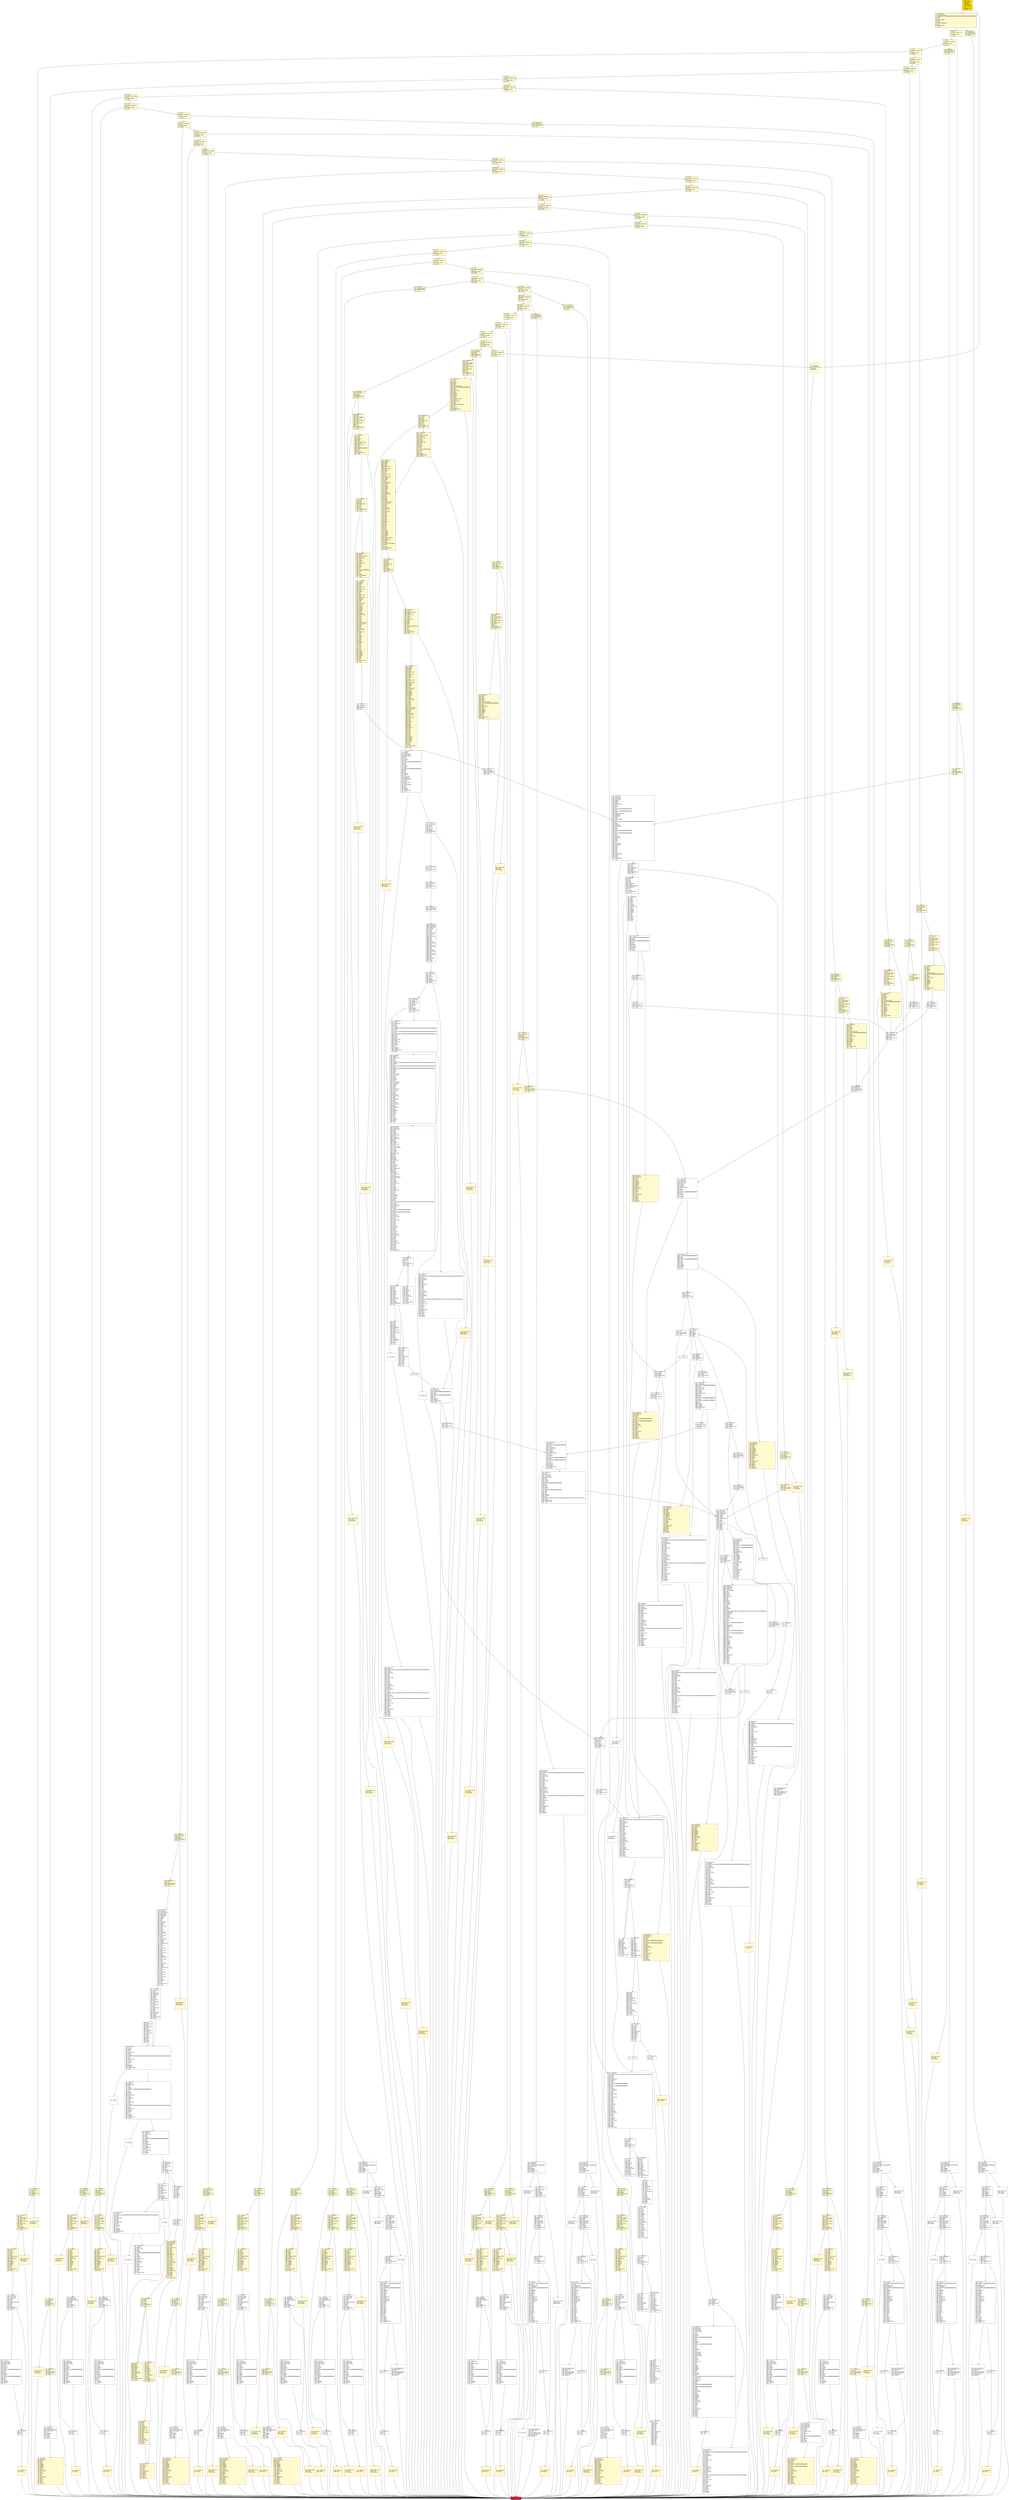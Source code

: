 digraph G {
bgcolor=transparent rankdir=UD;
node [shape=box style=filled color=black fillcolor=white fontname=arial fontcolor=black];
1670 [label="1670: JUMPDEST\l1671: CALLVALUE\l1672: DUP1\l1673: ISZERO\l1674: PUSH2 0x0692\l1677: JUMPI\l" fillcolor=lemonchiffon ];
318 [label="318: DUP1\l319: PUSH4 0x99d8cc4d\l324: EQ\l325: PUSH2 0x075a\l328: JUMPI\l" fillcolor=lemonchiffon ];
4006 [label="4006: JUMPDEST\l4007: SWAP1\l4008: POP\l4009: SWAP2\l4010: SWAP1\l4011: POP\l4012: JUMP\l" ];
3829 [label="3829: JUMPDEST\l3830: PUSH2 0x0efe\l3833: CALLER\l3834: PUSH2 0x0f8b\l3837: JUMP\l" ];
5652 [label="5652: JUMPDEST\l5653: PUSH1 0x00\l5655: PUSH8 0x8ac7230489e80000\l5664: CALLVALUE\l5665: EQ\l5666: ISZERO\l5667: ISZERO\l5668: PUSH2 0x162c\l5671: JUMPI\l" ];
1972 [label="1972: PUSH1 0x00\l1974: DUP1\l1975: REVERT\l" fillcolor=lemonchiffon shape=Msquare color=crimson ];
1006 [label="1006: JUMPDEST\l1007: PUSH2 0x03f6\l1010: PUSH2 0x1051\l1013: JUMP\l" fillcolor=lemonchiffon ];
2000 [label="2000: JUMPDEST\l2001: CALLVALUE\l2002: DUP1\l2003: ISZERO\l2004: PUSH2 0x07dc\l2007: JUMPI\l" fillcolor=lemonchiffon ];
955 [label="955: PUSH1 0x00\l957: DUP1\l958: REVERT\l" fillcolor=lemonchiffon shape=Msquare color=crimson ];
8049 [label="8049: JUMPDEST\l8050: PUSH1 0x02\l8052: PUSH1 0x00\l8054: DUP3\l8055: ADD\l8056: MLOAD\l8057: DUP2\l8058: PUSH1 0x00\l8060: ADD\l8061: SSTORE\l8062: PUSH1 0x20\l8064: DUP3\l8065: ADD\l8066: MLOAD\l8067: DUP2\l8068: PUSH1 0x01\l8070: ADD\l8071: PUSH1 0x00\l8073: PUSH2 0x0100\l8076: EXP\l8077: DUP2\l8078: SLOAD\l8079: DUP2\l8080: PUSH1 0xff\l8082: MUL\l8083: NOT\l8084: AND\l8085: SWAP1\l8086: DUP4\l8087: PUSH1 0xff\l8089: AND\l8090: MUL\l8091: OR\l8092: SWAP1\l8093: SSTORE\l8094: POP\l8095: PUSH1 0x40\l8097: DUP3\l8098: ADD\l8099: MLOAD\l8100: DUP2\l8101: PUSH1 0x01\l8103: ADD\l8104: PUSH1 0x01\l8106: PUSH2 0x0100\l8109: EXP\l8110: DUP2\l8111: SLOAD\l8112: DUP2\l8113: PUSH1 0xff\l8115: MUL\l8116: NOT\l8117: AND\l8118: SWAP1\l8119: DUP4\l8120: PUSH1 0xff\l8122: AND\l8123: MUL\l8124: OR\l8125: SWAP1\l8126: SSTORE\l8127: POP\l8128: SWAP1\l8129: POP\l8130: POP\l8131: PUSH32 0x7407ed1a5db68d1f1b75b603b6a31410f20a906472eac47876a4573a5fb43f92\l8164: CALLER\l8165: DUP3\l8166: PUSH1 0x40\l8168: MLOAD\l8169: DUP1\l8170: DUP4\l8171: PUSH20 0xffffffffffffffffffffffffffffffffffffffff\l8192: AND\l8193: PUSH20 0xffffffffffffffffffffffffffffffffffffffff\l8214: AND\l8215: DUP2\l8216: MSTORE\l8217: PUSH1 0x20\l8219: ADD\l8220: DUP1\l8221: PUSH1 0x20\l8223: ADD\l8224: DUP3\l8225: DUP2\l8226: SUB\l8227: DUP3\l8228: MSTORE\l8229: DUP4\l8230: DUP2\l8231: DUP2\l8232: MLOAD\l8233: DUP2\l8234: MSTORE\l8235: PUSH1 0x20\l8237: ADD\l8238: SWAP2\l8239: POP\l8240: DUP1\l8241: MLOAD\l8242: SWAP1\l8243: PUSH1 0x20\l8245: ADD\l8246: SWAP1\l8247: DUP1\l8248: DUP4\l8249: DUP4\l8250: PUSH1 0x00\l" ];
2126 [label="2126: JUMPDEST\l2127: PUSH2 0x0856\l2130: PUSH2 0x1614\l2133: JUMP\l" fillcolor=lemonchiffon ];
3590 [label="3590: RETURNDATASIZE\l3591: PUSH1 0x00\l3593: DUP1\l3594: RETURNDATACOPY\l3595: RETURNDATASIZE\l3596: PUSH1 0x00\l3598: REVERT\l" shape=Msquare color=crimson ];
5638 [label="5638: RETURNDATASIZE\l5639: PUSH1 0x00\l5641: DUP1\l5642: RETURNDATACOPY\l5643: RETURNDATASIZE\l5644: PUSH1 0x00\l5646: REVERT\l" shape=Msquare color=crimson ];
2235 [label="2235: JUMPDEST\l2236: POP\l2237: PUSH2 0x08e8\l2240: PUSH1 0x04\l2242: DUP1\l2243: CALLDATASIZE\l2244: SUB\l2245: PUSH1 0x20\l2247: DUP2\l2248: LT\l2249: ISZERO\l2250: PUSH2 0x08d2\l2253: JUMPI\l" fillcolor=lemonchiffon ];
2689 [label="2689: JUMPDEST\l2690: SWAP2\l2691: SWAP1\l2692: DUP1\l2693: DUP1\l2694: PUSH1 0x1f\l2696: ADD\l2697: PUSH1 0x20\l2699: DUP1\l2700: SWAP2\l2701: DIV\l2702: MUL\l2703: PUSH1 0x20\l2705: ADD\l2706: PUSH1 0x40\l2708: MLOAD\l2709: SWAP1\l2710: DUP2\l2711: ADD\l2712: PUSH1 0x40\l2714: MSTORE\l2715: DUP1\l2716: SWAP4\l2717: SWAP3\l2718: SWAP2\l2719: SWAP1\l2720: DUP2\l2721: DUP2\l2722: MSTORE\l2723: PUSH1 0x20\l2725: ADD\l2726: DUP4\l2727: DUP4\l2728: DUP1\l2729: DUP3\l2730: DUP5\l2731: CALLDATACOPY\l2732: PUSH1 0x00\l2734: DUP2\l2735: DUP5\l2736: ADD\l2737: MSTORE\l2738: PUSH1 0x1f\l2740: NOT\l2741: PUSH1 0x1f\l2743: DUP3\l2744: ADD\l2745: AND\l2746: SWAP1\l2747: POP\l2748: DUP1\l2749: DUP4\l2750: ADD\l2751: SWAP3\l2752: POP\l2753: POP\l2754: POP\l2755: POP\l2756: POP\l2757: POP\l2758: POP\l2759: SWAP2\l2760: SWAP3\l2761: SWAP2\l2762: SWAP3\l2763: SWAP1\l2764: DUP1\l2765: CALLDATALOAD\l2766: SWAP1\l2767: PUSH1 0x20\l2769: ADD\l2770: SWAP1\l2771: PUSH5 0x0100000000\l2777: DUP2\l2778: GT\l2779: ISZERO\l2780: PUSH2 0x0ae4\l2783: JUMPI\l" fillcolor=lemonchiffon ];
6859 [label="6859: JUMPDEST\l6860: PUSH20 0xffffffffffffffffffffffffffffffffffffffff\l6881: AND\l6882: DUP3\l6883: PUSH20 0xffffffffffffffffffffffffffffffffffffffff\l6904: AND\l6905: EQ\l6906: SWAP1\l6907: POP\l6908: SWAP2\l6909: SWAP1\l6910: POP\l6911: JUMP\l" ];
4715 [label="4715: JUMPDEST\l4716: POP\l4717: POP\l4718: JUMP\l" ];
896 [label="896: PUSH1 0x00\l898: DUP1\l899: REVERT\l" fillcolor=lemonchiffon shape=Msquare color=crimson ];
6056 [label="6056: PUSH1 0x40\l6058: MLOAD\l6059: PUSH32 0x08c379a000000000000000000000000000000000000000000000000000000000\l6092: DUP2\l6093: MSTORE\l6094: PUSH1 0x04\l6096: ADD\l6097: DUP1\l6098: DUP1\l6099: PUSH1 0x20\l6101: ADD\l6102: DUP3\l6103: DUP2\l6104: SUB\l6105: DUP3\l6106: MSTORE\l6107: PUSH1 0x1f\l6109: DUP2\l6110: MSTORE\l6111: PUSH1 0x20\l6113: ADD\l6114: DUP1\l6115: PUSH32 0x6f6e6c7920616374697665206f70657261746f72206f722063726561746f7200\l6148: DUP2\l6149: MSTORE\l6150: POP\l6151: PUSH1 0x20\l6153: ADD\l6154: SWAP2\l6155: POP\l6156: POP\l6157: PUSH1 0x40\l6159: MLOAD\l6160: DUP1\l6161: SWAP2\l6162: SUB\l6163: SWAP1\l6164: REVERT\l" shape=Msquare color=crimson ];
9045 [label="9045: PUSH1 0x40\l9047: MLOAD\l9048: PUSH32 0x08c379a000000000000000000000000000000000000000000000000000000000\l9081: DUP2\l9082: MSTORE\l9083: PUSH1 0x04\l9085: ADD\l9086: DUP1\l9087: DUP1\l9088: PUSH1 0x20\l9090: ADD\l9091: DUP3\l9092: DUP2\l9093: SUB\l9094: DUP3\l9095: MSTORE\l9096: PUSH1 0x1b\l9098: DUP2\l9099: MSTORE\l9100: PUSH1 0x20\l9102: ADD\l9103: DUP1\l9104: PUSH32 0x6c656e677468206f6620736f75726365206d7573742062652033340000000000\l9137: DUP2\l9138: MSTORE\l9139: POP\l9140: PUSH1 0x20\l9142: ADD\l9143: SWAP2\l9144: POP\l9145: POP\l9146: PUSH1 0x40\l9148: MLOAD\l9149: DUP1\l9150: SWAP2\l9151: SUB\l9152: SWAP1\l9153: REVERT\l" shape=Msquare color=crimson ];
3688 [label="3688: JUMPDEST\l3689: POP\l3690: POP\l3691: JUMP\l" ];
2955 [label="2955: PUSH1 0x00\l2957: DUP1\l2958: REVERT\l" fillcolor=lemonchiffon shape=Msquare color=crimson ];
3053 [label="3053: JUMPDEST\l3054: DUP1\l3055: TIMESTAMP\l3056: EQ\l3057: ISZERO\l3058: ISZERO\l3059: ISZERO\l3060: PUSH2 0x0bfc\l3063: JUMPI\l" ];
5515 [label="5515: JUMPDEST\l5516: DUP1\l5517: TIMESTAMP\l5518: EQ\l5519: ISZERO\l5520: ISZERO\l5521: ISZERO\l5522: PUSH2 0x159a\l5525: JUMPI\l" ];
6755 [label="6755: JUMPDEST\l6756: DUP4\l6757: DUP2\l6758: LT\l6759: ISZERO\l6760: PUSH2 0x1a7e\l6763: JUMPI\l" ];
5386 [label="5386: JUMPDEST\l5387: MOD\l5388: EQ\l5389: ISZERO\l5390: PUSH2 0x1570\l5393: JUMPI\l" ];
947 [label="947: JUMPDEST\l948: CALLVALUE\l949: DUP1\l950: ISZERO\l951: PUSH2 0x03bf\l954: JUMPI\l" fillcolor=lemonchiffon ];
919 [label="919: PUSH1 0x00\l921: DUP1\l922: REVERT\l" fillcolor=lemonchiffon shape=Msquare color=crimson ];
4232 [label="4232: INVALID\l" shape=Msquare color=crimson ];
1797 [label="1797: JUMPDEST\l1798: PUSH1 0x40\l1800: MLOAD\l1801: DUP1\l1802: DUP3\l1803: ISZERO\l1804: ISZERO\l1805: ISZERO\l1806: ISZERO\l1807: DUP2\l1808: MSTORE\l1809: PUSH1 0x20\l1811: ADD\l1812: SWAP2\l1813: POP\l1814: POP\l1815: PUSH1 0x40\l1817: MLOAD\l1818: DUP1\l1819: SWAP2\l1820: SUB\l1821: SWAP1\l1822: RETURN\l" fillcolor=lemonchiffon shape=Msquare color=crimson ];
7566 [label="7566: JUMPDEST\l7567: SWAP1\l7568: PUSH1 0x20\l7570: ADD\l7571: ADD\l7572: SWAP1\l7573: PUSH31 0xffffffffffffffffffffffffffffffffffffffffffffffffffffffffffffff\l7605: NOT\l7606: AND\l7607: SWAP1\l7608: DUP2\l7609: PUSH1 0x00\l7611: BYTE\l7612: SWAP1\l7613: MSTORE8\l7614: POP\l7615: DUP3\l7616: PUSH1 0x40\l7618: ADD\l7619: MLOAD\l7620: PUSH32 0x0100000000000000000000000000000000000000000000000000000000000000\l7653: MUL\l7654: DUP2\l7655: PUSH1 0x01\l7657: DUP2\l7658: MLOAD\l7659: DUP2\l7660: LT\l7661: ISZERO\l7662: ISZERO\l7663: PUSH2 0x1df4\l7666: JUMPI\l" ];
1949 [label="1949: PUSH1 0x00\l1951: DUP1\l1952: REVERT\l" fillcolor=lemonchiffon shape=Msquare color=crimson ];
3599 [label="3599: JUMPDEST\l3600: POP\l" ];
5647 [label="5647: JUMPDEST\l5648: POP\l" ];
6039 [label="6039: POP\l6040: PUSH2 0x17a0\l6043: CALLER\l6044: PUSH2 0x0f8b\l6047: JUMP\l" ];
2059 [label="2059: JUMPDEST\l2060: CALLVALUE\l2061: DUP1\l2062: ISZERO\l2063: PUSH2 0x0817\l2066: JUMPI\l" fillcolor=lemonchiffon ];
563 [label="563: JUMPDEST\l564: PUSH2 0x023b\l567: PUSH2 0x0d73\l570: JUMP\l" fillcolor=lemonchiffon ];
3049 [label="3049: PUSH1 0x00\l3051: DUP1\l3052: REVERT\l" shape=Msquare color=crimson ];
474 [label="474: JUMPDEST\l475: STOP\l" fillcolor=lemonchiffon shape=Msquare color=crimson ];
2031 [label="2031: PUSH1 0x00\l2033: DUP1\l2034: REVERT\l" fillcolor=lemonchiffon shape=Msquare color=crimson ];
667 [label="667: JUMPDEST\l668: DUP2\l669: ADD\l670: SWAP1\l671: DUP1\l672: DUP1\l673: CALLDATALOAD\l674: PUSH20 0xffffffffffffffffffffffffffffffffffffffff\l695: AND\l696: SWAP1\l697: PUSH1 0x20\l699: ADD\l700: SWAP1\l701: SWAP3\l702: SWAP2\l703: SWAP1\l704: POP\l705: POP\l706: POP\l707: PUSH2 0x0e6c\l710: JUMP\l" fillcolor=lemonchiffon ];
3604 [label="3604: JUMPDEST\l3605: PUSH1 0x00\l3607: TIMESTAMP\l3608: SWAP1\l3609: POP\l3610: DUP1\l3611: PUSH3 0x069780\l3615: DUP4\l3616: ADD\l3617: EQ\l3618: ISZERO\l3619: PUSH2 0x0e68\l3622: JUMPI\l" ];
3085 [label="3085: JUMPDEST\l3086: MOD\l3087: EQ\l3088: ISZERO\l3089: PUSH2 0x0c73\l3092: JUMPI\l" ];
5691 [label="5691: JUMPDEST\l5692: TIMESTAMP\l5693: SWAP1\l5694: POP\l5695: PUSH1 0x00\l5697: PUSH1 0x0f\l5699: TIMESTAMP\l5700: DUP2\l5701: ISZERO\l5702: ISZERO\l5703: PUSH2 0x164c\l5706: JUMPI\l" ];
153 [label="153: DUP1\l154: PUSH4 0x38861bd8\l159: EQ\l160: PUSH2 0x03b3\l163: JUMPI\l" fillcolor=lemonchiffon ];
5488 [label="5488: JUMPDEST\l5489: POP\l5490: JUMP\l" ];
795 [label="795: JUMPDEST\l796: POP\l797: PUSH2 0x035e\l800: PUSH1 0x04\l802: DUP1\l803: CALLDATASIZE\l804: SUB\l805: PUSH1 0x20\l807: DUP2\l808: LT\l809: ISZERO\l810: PUSH2 0x0332\l813: JUMPI\l" fillcolor=lemonchiffon ];
3064 [label="3064: PUSH1 0x00\l3066: DUP1\l3067: REVERT\l" shape=Msquare color=crimson ];
5555 [label="5555: CALLER\l5556: PUSH20 0xffffffffffffffffffffffffffffffffffffffff\l5577: AND\l5578: PUSH2 0x08fc\l5581: ADDRESS\l5582: PUSH20 0xffffffffffffffffffffffffffffffffffffffff\l5603: AND\l5604: BALANCE\l5605: SWAP1\l5606: DUP2\l5607: ISZERO\l5608: MUL\l5609: SWAP1\l5610: PUSH1 0x40\l5612: MLOAD\l5613: PUSH1 0x00\l5615: PUSH1 0x40\l5617: MLOAD\l5618: DUP1\l5619: DUP4\l5620: SUB\l5621: DUP2\l5622: DUP6\l5623: DUP9\l5624: DUP9\l5625: CALL\l5626: SWAP4\l5627: POP\l5628: POP\l5629: POP\l5630: POP\l5631: ISZERO\l5632: DUP1\l5633: ISZERO\l5634: PUSH2 0x160f\l5637: JUMPI\l" ];
862 [label="862: JUMPDEST\l863: PUSH1 0x40\l865: MLOAD\l866: DUP1\l867: DUP3\l868: ISZERO\l869: ISZERO\l870: ISZERO\l871: ISZERO\l872: DUP2\l873: MSTORE\l874: PUSH1 0x20\l876: ADD\l877: SWAP2\l878: POP\l879: POP\l880: PUSH1 0x40\l882: MLOAD\l883: DUP1\l884: SWAP2\l885: SUB\l886: SWAP1\l887: RETURN\l" fillcolor=lemonchiffon shape=Msquare color=crimson ];
4864 [label="4864: JUMPDEST\l4865: PUSH1 0x00\l4867: TIMESTAMP\l4868: SWAP1\l4869: POP\l4870: DUP1\l4871: PUSH3 0x069780\l4875: DUP4\l4876: ADD\l4877: EQ\l4878: ISZERO\l4879: PUSH2 0x1354\l4882: JUMPI\l" ];
1522 [label="1522: JUMPDEST\l1523: STOP\l" fillcolor=lemonchiffon shape=Msquare color=crimson ];
4849 [label="4849: JUMPDEST\l4850: PUSH1 0x00\l4852: PUSH4 0x5c2aad80\l4857: TIMESTAMP\l4858: LT\l4859: ISZERO\l4860: SWAP1\l4861: POP\l4862: SWAP1\l4863: JUMP\l" ];
5813 [label="5813: JUMPDEST\l5814: PUSH1 0x00\l5816: PUSH1 0x07\l5818: PUSH1 0x00\l5820: SWAP1\l5821: SLOAD\l5822: SWAP1\l5823: PUSH2 0x0100\l5826: EXP\l5827: SWAP1\l5828: DIV\l5829: PUSH20 0xffffffffffffffffffffffffffffffffffffffff\l5850: AND\l5851: SWAP1\l5852: POP\l5853: SWAP1\l5854: JUMP\l" ];
4241 [label="4241: CALLER\l4242: PUSH20 0xffffffffffffffffffffffffffffffffffffffff\l4263: AND\l4264: PUSH2 0x08fc\l4267: ADDRESS\l4268: PUSH20 0xffffffffffffffffffffffffffffffffffffffff\l4289: AND\l4290: BALANCE\l4291: SWAP1\l4292: DUP2\l4293: ISZERO\l4294: MUL\l4295: SWAP1\l4296: PUSH1 0x40\l4298: MLOAD\l4299: PUSH1 0x00\l4301: PUSH1 0x40\l4303: MLOAD\l4304: DUP1\l4305: DUP4\l4306: SUB\l4307: DUP2\l4308: DUP6\l4309: DUP9\l4310: DUP9\l4311: CALL\l4312: SWAP4\l4313: POP\l4314: POP\l4315: POP\l4316: POP\l4317: ISZERO\l4318: DUP1\l4319: ISZERO\l4320: PUSH2 0x10ed\l4323: JUMPI\l" ];
2223 [label="2223: JUMPDEST\l2224: CALLVALUE\l2225: DUP1\l2226: ISZERO\l2227: PUSH2 0x08bb\l2230: JUMPI\l" fillcolor=lemonchiffon ];
978 [label="978: PUSH1 0x00\l980: DUP1\l981: REVERT\l" fillcolor=lemonchiffon shape=Msquare color=crimson ];
3190 [label="3190: JUMPDEST\l3191: PUSH1 0x00\l3193: PUSH1 0x10\l3195: PUSH1 0x00\l3197: SWAP1\l3198: SLOAD\l3199: SWAP1\l3200: PUSH2 0x0100\l3203: EXP\l3204: SWAP1\l3205: DIV\l3206: PUSH20 0xffffffffffffffffffffffffffffffffffffffff\l3227: AND\l3228: PUSH20 0xffffffffffffffffffffffffffffffffffffffff\l3249: AND\l3250: PUSH4 0x6bf71982\l3255: ADDRESS\l3256: PUSH1 0x40\l3258: MLOAD\l3259: DUP3\l3260: PUSH4 0xffffffff\l3265: AND\l3266: PUSH29 0x0100000000000000000000000000000000000000000000000000000000\l3296: MUL\l3297: DUP2\l3298: MSTORE\l3299: PUSH1 0x04\l3301: ADD\l3302: DUP1\l3303: DUP3\l3304: PUSH20 0xffffffffffffffffffffffffffffffffffffffff\l3325: AND\l3326: PUSH20 0xffffffffffffffffffffffffffffffffffffffff\l3347: AND\l3348: DUP2\l3349: MSTORE\l3350: PUSH1 0x20\l3352: ADD\l3353: SWAP2\l3354: POP\l3355: POP\l3356: PUSH1 0x20\l3358: PUSH1 0x40\l3360: MLOAD\l3361: DUP1\l3362: DUP4\l3363: SUB\l3364: DUP2\l3365: DUP7\l3366: DUP1\l3367: EXTCODESIZE\l3368: ISZERO\l3369: DUP1\l3370: ISZERO\l3371: PUSH2 0x0d33\l3374: JUMPI\l" ];
1219 [label="1219: JUMPDEST\l1220: POP\l1221: PUSH2 0x04cc\l1224: PUSH2 0x1162\l1227: JUMP\l" fillcolor=lemonchiffon ];
252 [label="252: DUP1\l253: PUSH4 0x88cc58e4\l258: EQ\l259: PUSH2 0x05f4\l262: JUMPI\l" fillcolor=lemonchiffon ];
2008 [label="2008: PUSH1 0x00\l2010: DUP1\l2011: REVERT\l" fillcolor=lemonchiffon shape=Msquare color=crimson ];
6412 [label="6412: JUMPDEST\l6413: PUSH1 0x00\l6415: DUP4\l6416: MLOAD\l6417: EQ\l6418: ISZERO\l6419: ISZERO\l6420: PUSH2 0x1921\l6423: JUMPI\l" ];
9033 [label="9033: JUMPDEST\l9034: PUSH1 0x22\l9036: DUP3\l9037: MLOAD\l9038: EQ\l9039: ISZERO\l9040: ISZERO\l9041: PUSH2 0x23c2\l9044: JUMPI\l" ];
2539 [label="2539: JUMPDEST\l2540: STOP\l" fillcolor=lemonchiffon shape=Msquare color=crimson ];
5808 [label="5808: JUMPDEST\l5809: POP\l" ];
2637 [label="2637: JUMPDEST\l2638: DUP3\l2639: ADD\l2640: DUP4\l2641: PUSH1 0x20\l2643: DUP3\l2644: ADD\l2645: GT\l2646: ISZERO\l2647: PUSH2 0x0a5f\l2650: JUMPI\l" fillcolor=lemonchiffon ];
1831 [label="1831: PUSH1 0x00\l1833: DUP1\l1834: REVERT\l" fillcolor=lemonchiffon shape=Msquare color=crimson ];
3003 [label="3003: JUMPDEST\l3004: PUSH1 0x40\l3006: MLOAD\l3007: DUP1\l3008: DUP3\l3009: ISZERO\l3010: ISZERO\l3011: ISZERO\l3012: ISZERO\l3013: DUP2\l3014: MSTORE\l3015: PUSH1 0x20\l3017: ADD\l3018: SWAP2\l3019: POP\l3020: POP\l3021: PUSH1 0x40\l3023: MLOAD\l3024: DUP1\l3025: SWAP2\l3026: SUB\l3027: SWAP1\l3028: RETURN\l" fillcolor=lemonchiffon shape=Msquare color=crimson ];
1311 [label="1311: JUMPDEST\l1312: STOP\l" fillcolor=lemonchiffon shape=Msquare color=crimson ];
7131 [label="7131: JUMPDEST\l7132: ISZERO\l7133: ISZERO\l7134: PUSH2 0x1c4f\l7137: JUMPI\l" ];
8324 [label="8324: JUMPDEST\l8325: POP\l8326: SWAP4\l8327: POP\l8328: POP\l8329: POP\l8330: POP\l8331: PUSH1 0x40\l8333: MLOAD\l8334: DUP1\l8335: SWAP2\l8336: SUB\l8337: SWAP1\l8338: LOG1\l8339: POP\l8340: JUMP\l" ];
814 [label="814: PUSH1 0x00\l816: DUP1\l817: REVERT\l" fillcolor=lemonchiffon shape=Msquare color=crimson ];
373 [label="373: DUP1\l374: PUSH4 0xd5214029\l379: EQ\l380: PUSH2 0x0844\l383: JUMPI\l" fillcolor=lemonchiffon ];
6827 [label="6827: JUMPDEST\l6828: POP\l6829: SWAP6\l6830: POP\l6831: POP\l6832: POP\l6833: POP\l6834: POP\l6835: POP\l6836: PUSH1 0x40\l6838: MLOAD\l6839: DUP1\l6840: SWAP2\l6841: SUB\l6842: SWAP1\l6843: LOG1\l6844: POP\l6845: POP\l6846: POP\l6847: POP\l6848: JUMP\l" ];
1074 [label="1074: JUMPDEST\l1075: DUP4\l1076: DUP2\l1077: LT\l1078: ISZERO\l1079: PUSH2 0x044d\l1082: JUMPI\l" fillcolor=lemonchiffon ];
4616 [label="4616: JUMPDEST\l4617: PUSH1 0x00\l4619: PUSH4 0x5c2aad80\l4624: TIMESTAMP\l4625: LT\l4626: ISZERO\l4627: SWAP1\l4628: POP\l4629: SWAP1\l4630: JUMP\l" ];
1854 [label="1854: PUSH1 0x00\l1856: DUP1\l1857: REVERT\l" fillcolor=lemonchiffon shape=Msquare color=crimson ];
959 [label="959: JUMPDEST\l960: POP\l961: PUSH2 0x03ec\l964: PUSH1 0x04\l966: DUP1\l967: CALLDATASIZE\l968: SUB\l969: PUSH1 0x20\l971: DUP2\l972: LT\l973: ISZERO\l974: PUSH2 0x03d6\l977: JUMPI\l" fillcolor=lemonchiffon ];
384 [label="384: DUP1\l385: PUSH4 0xd8495c6d\l390: EQ\l391: PUSH2 0x084e\l394: JUMPI\l" fillcolor=lemonchiffon ];
4845 [label="4845: JUMPDEST\l4846: POP\l4847: POP\l4848: JUMP\l" ];
7979 [label="7979: JUMPDEST\l7980: POP\l7981: POP\l7982: POP\l7983: POP\l7984: SWAP1\l7985: POP\l7986: SWAP1\l7987: DUP2\l7988: ADD\l7989: SWAP1\l7990: PUSH1 0x1f\l7992: AND\l7993: DUP1\l7994: ISZERO\l7995: PUSH2 0x1f58\l7998: JUMPI\l" ];
1524 [label="1524: JUMPDEST\l1525: CALLVALUE\l1526: DUP1\l1527: ISZERO\l1528: PUSH2 0x0600\l1531: JUMPI\l" fillcolor=lemonchiffon ];
2541 [label="2541: JUMPDEST\l2542: CALLVALUE\l2543: DUP1\l2544: ISZERO\l2545: PUSH2 0x09f9\l2548: JUMPI\l" fillcolor=lemonchiffon ];
4484 [label="4484: CALLER\l4485: PUSH1 0x0f\l4487: PUSH1 0x00\l4489: PUSH2 0x0100\l4492: EXP\l4493: DUP2\l4494: SLOAD\l4495: DUP2\l4496: PUSH20 0xffffffffffffffffffffffffffffffffffffffff\l4517: MUL\l4518: NOT\l4519: AND\l4520: SWAP1\l4521: DUP4\l4522: PUSH20 0xffffffffffffffffffffffffffffffffffffffff\l4543: AND\l4544: MUL\l4545: OR\l4546: SWAP1\l4547: SSTORE\l4548: POP\l" ];
329 [label="329: DUP1\l330: PUSH4 0x9d595776\l335: EQ\l336: PUSH2 0x0795\l339: JUMPI\l" fillcolor=lemonchiffon ];
3084 [label="3084: INVALID\l" shape=Msquare color=crimson ];
2836 [label="2836: PUSH1 0x00\l2838: DUP1\l2839: REVERT\l" fillcolor=lemonchiffon shape=Msquare color=crimson ];
791 [label="791: PUSH1 0x00\l793: DUP1\l794: REVERT\l" fillcolor=lemonchiffon shape=Msquare color=crimson ];
2339 [label="2339: JUMPDEST\l2340: STOP\l" fillcolor=lemonchiffon shape=Msquare color=crimson ];
7454 [label="7454: JUMPDEST\l7455: PUSH1 0x60\l7457: DUP1\l7458: PUSH1 0x22\l7460: PUSH1 0x40\l7462: MLOAD\l7463: SWAP1\l7464: DUP1\l7465: DUP3\l7466: MSTORE\l7467: DUP1\l7468: PUSH1 0x1f\l7470: ADD\l7471: PUSH1 0x1f\l7473: NOT\l7474: AND\l7475: PUSH1 0x20\l7477: ADD\l7478: DUP3\l7479: ADD\l7480: PUSH1 0x40\l7482: MSTORE\l7483: DUP1\l7484: ISZERO\l7485: PUSH2 0x1d55\l7488: JUMPI\l" ];
9300 [label="9300: JUMPDEST\l9301: SWAP1\l9302: PUSH1 0x20\l9304: ADD\l9305: ADD\l9306: MLOAD\l9307: PUSH32 0x0100000000000000000000000000000000000000000000000000000000000000\l9340: SWAP1\l9341: DIV\l9342: PUSH32 0x0100000000000000000000000000000000000000000000000000000000000000\l9375: MUL\l9376: PUSH32 0x0100000000000000000000000000000000000000000000000000000000000000\l9409: SWAP1\l9410: DIV\l9411: SWAP1\l9412: POP\l9413: PUSH1 0x00\l9415: PUSH1 0x22\l9417: DUP6\l9418: ADD\l9419: MLOAD\l9420: SWAP1\l9421: POP\l9422: PUSH1 0x60\l9424: PUSH1 0x40\l9426: MLOAD\l9427: SWAP1\l9428: DUP2\l9429: ADD\l9430: PUSH1 0x40\l9432: MSTORE\l9433: DUP1\l9434: DUP3\l9435: DUP2\l9436: MSTORE\l9437: PUSH1 0x20\l9439: ADD\l9440: DUP5\l9441: PUSH1 0xff\l9443: AND\l9444: DUP2\l9445: MSTORE\l9446: PUSH1 0x20\l9448: ADD\l9449: DUP4\l9450: PUSH1 0xff\l9452: AND\l9453: DUP2\l9454: MSTORE\l9455: POP\l9456: SWAP4\l9457: POP\l9458: POP\l9459: POP\l9460: POP\l9461: SWAP2\l9462: SWAP1\l9463: POP\l9464: JUMP\l" ];
5799 [label="5799: RETURNDATASIZE\l5800: PUSH1 0x00\l5802: DUP1\l5803: RETURNDATACOPY\l5804: RETURNDATASIZE\l5805: PUSH1 0x00\l5807: REVERT\l" shape=Msquare color=crimson ];
7111 [label="7111: JUMPDEST\l7112: PUSH2 0x1bd0\l7115: DUP2\l7116: PUSH2 0x2095\l7119: JUMP\l" ];
5943 [label="5943: JUMPDEST\l5944: TIMESTAMP\l5945: PUSH3 0x069780\l5949: DUP3\l5950: ADD\l5951: EQ\l5952: ISZERO\l5953: PUSH2 0x1785\l5956: JUMPI\l" ];
1890 [label="1890: PUSH1 0x00\l1892: DUP1\l1893: REVERT\l" fillcolor=lemonchiffon shape=Msquare color=crimson ];
7871 [label="7871: JUMPDEST\l7872: DUP2\l7873: SWAP3\l7874: POP\l7875: POP\l7876: POP\l7877: SWAP2\l7878: SWAP1\l7879: POP\l7880: JUMP\l" ];
1776 [label="1776: JUMPDEST\l1777: CALLVALUE\l1778: DUP1\l1779: ISZERO\l1780: PUSH2 0x06fc\l1783: JUMPI\l" fillcolor=lemonchiffon ];
3708 [label="3708: PUSH1 0x40\l3710: MLOAD\l3711: PUSH32 0x08c379a000000000000000000000000000000000000000000000000000000000\l3744: DUP2\l3745: MSTORE\l3746: PUSH1 0x04\l3748: ADD\l3749: DUP1\l3750: DUP1\l3751: PUSH1 0x20\l3753: ADD\l3754: DUP3\l3755: DUP2\l3756: SUB\l3757: DUP3\l3758: MSTORE\l3759: PUSH1 0x14\l3761: DUP2\l3762: MSTORE\l3763: PUSH1 0x20\l3765: ADD\l3766: DUP1\l3767: PUSH32 0x6f6e6c7920616374697665206f70657261746f72000000000000000000000000\l3800: DUP2\l3801: MSTORE\l3802: POP\l3803: PUSH1 0x20\l3805: ADD\l3806: SWAP2\l3807: POP\l3808: POP\l3809: PUSH1 0x40\l3811: MLOAD\l3812: DUP1\l3813: SWAP2\l3814: SUB\l3815: SWAP1\l3816: REVERT\l" shape=Msquare color=crimson ];
1313 [label="1313: JUMPDEST\l1314: CALLVALUE\l1315: DUP1\l1316: ISZERO\l1317: PUSH2 0x052d\l1320: JUMPI\l" fillcolor=lemonchiffon ];
3379 [label="3379: JUMPDEST\l3380: POP\l3381: GAS\l3382: STATICCALL\l3383: ISZERO\l3384: DUP1\l3385: ISZERO\l3386: PUSH2 0x0d47\l3389: JUMPI\l" ];
2932 [label="2932: PUSH1 0x00\l2934: DUP1\l2935: REVERT\l" fillcolor=lemonchiffon shape=Msquare color=crimson ];
476 [label="476: JUMPDEST\l477: CALLVALUE\l478: DUP1\l479: ISZERO\l480: PUSH2 0x01e8\l483: JUMPI\l" fillcolor=lemonchiffon ];
1172 [label="1172: JUMPDEST\l1173: POP\l1174: PUSH2 0x049d\l1177: PUSH2 0x1153\l1180: JUMP\l" fillcolor=lemonchiffon ];
1913 [label="1913: PUSH1 0x00\l1915: DUP1\l1916: REVERT\l" fillcolor=lemonchiffon shape=Msquare color=crimson ];
1325 [label="1325: JUMPDEST\l1326: POP\l1327: PUSH2 0x0570\l1330: PUSH1 0x04\l1332: DUP1\l1333: CALLDATASIZE\l1334: SUB\l1335: PUSH1 0x20\l1337: DUP2\l1338: LT\l1339: ISZERO\l1340: PUSH2 0x0544\l1343: JUMPI\l" fillcolor=lemonchiffon ];
4631 [label="4631: JUMPDEST\l4632: PUSH1 0x00\l4634: TIMESTAMP\l4635: SWAP1\l4636: POP\l4637: DUP1\l4638: PUSH3 0x069780\l4642: DUP4\l4643: ADD\l4644: EQ\l4645: ISZERO\l4646: PUSH2 0x126b\l4649: JUMPI\l" ];
2317 [label="2317: JUMPDEST\l2318: DUP2\l2319: ADD\l2320: SWAP1\l2321: DUP1\l2322: DUP1\l2323: CALLDATALOAD\l2324: SWAP1\l2325: PUSH1 0x20\l2327: ADD\l2328: SWAP1\l2329: SWAP3\l2330: SWAP2\l2331: SWAP1\l2332: POP\l2333: POP\l2334: POP\l2335: PUSH2 0x1737\l2338: JUMP\l" fillcolor=lemonchiffon ];
2282 [label="2282: JUMPDEST\l2283: CALLVALUE\l2284: DUP1\l2285: ISZERO\l2286: PUSH2 0x08f6\l2289: JUMPI\l" fillcolor=lemonchiffon ];
6680 [label="6680: JUMPDEST\l6681: POP\l6682: POP\l6683: POP\l6684: POP\l6685: SWAP1\l6686: POP\l6687: SWAP1\l6688: DUP2\l6689: ADD\l6690: SWAP1\l6691: PUSH1 0x1f\l6693: AND\l6694: DUP1\l6695: ISZERO\l6696: PUSH2 0x1a45\l6699: JUMPI\l" ];
9299 [label="9299: INVALID\l" shape=Msquare color=crimson ];
4201 [label="4201: JUMPDEST\l4202: DUP1\l4203: TIMESTAMP\l4204: EQ\l4205: ISZERO\l4206: ISZERO\l4207: ISZERO\l4208: PUSH2 0x1078\l4211: JUMPI\l" ];
5855 [label="5855: JUMPDEST\l5856: PUSH1 0x00\l5858: TIMESTAMP\l5859: SWAP1\l5860: POP\l5861: DUP1\l5862: PUSH3 0x069780\l5866: DUP4\l5867: ADD\l5868: EQ\l5869: ISZERO\l5870: PUSH2 0x1733\l5873: JUMPI\l" ];
2376 [label="2376: JUMPDEST\l2377: DUP2\l2378: ADD\l2379: SWAP1\l2380: DUP1\l2381: DUP1\l2382: CALLDATALOAD\l2383: SWAP1\l2384: PUSH1 0x20\l2386: ADD\l2387: SWAP1\l2388: PUSH5 0x0100000000\l2394: DUP2\l2395: GT\l2396: ISZERO\l2397: PUSH2 0x0965\l2400: JUMPI\l" fillcolor=lemonchiffon ];
466 [label="466: JUMPDEST\l467: PUSH2 0x01da\l470: PUSH2 0x0bd5\l473: JUMP\l" fillcolor=lemonchiffon ];
208 [label="208: DUP1\l209: PUSH4 0x621563eb\l214: EQ\l215: PUSH2 0x04e6\l218: JUMPI\l" fillcolor=lemonchiffon ];
2840 [label="2840: JUMPDEST\l2841: SWAP2\l2842: SWAP1\l2843: DUP1\l2844: DUP1\l2845: PUSH1 0x1f\l2847: ADD\l2848: PUSH1 0x20\l2850: DUP1\l2851: SWAP2\l2852: DIV\l2853: MUL\l2854: PUSH1 0x20\l2856: ADD\l2857: PUSH1 0x40\l2859: MLOAD\l2860: SWAP1\l2861: DUP2\l2862: ADD\l2863: PUSH1 0x40\l2865: MSTORE\l2866: DUP1\l2867: SWAP4\l2868: SWAP3\l2869: SWAP2\l2870: SWAP1\l2871: DUP2\l2872: DUP2\l2873: MSTORE\l2874: PUSH1 0x20\l2876: ADD\l2877: DUP4\l2878: DUP4\l2879: DUP1\l2880: DUP3\l2881: DUP5\l2882: CALLDATACOPY\l2883: PUSH1 0x00\l2885: DUP2\l2886: DUP5\l2887: ADD\l2888: MSTORE\l2889: PUSH1 0x1f\l2891: NOT\l2892: PUSH1 0x1f\l2894: DUP3\l2895: ADD\l2896: AND\l2897: SWAP1\l2898: POP\l2899: DUP1\l2900: DUP4\l2901: ADD\l2902: SWAP3\l2903: POP\l2904: POP\l2905: POP\l2906: POP\l2907: POP\l2908: POP\l2909: POP\l2910: SWAP2\l2911: SWAP3\l2912: SWAP2\l2913: SWAP3\l2914: SWAP1\l2915: POP\l2916: POP\l2917: POP\l2918: PUSH2 0x1821\l2921: JUMP\l" fillcolor=lemonchiffon ];
1953 [label="1953: JUMPDEST\l1954: POP\l1955: PUSH2 0x07ce\l1958: PUSH1 0x04\l1960: DUP1\l1961: CALLDATASIZE\l1962: SUB\l1963: PUSH1 0x20\l1965: DUP2\l1966: LT\l1967: ISZERO\l1968: PUSH2 0x07b8\l1971: JUMPI\l" fillcolor=lemonchiffon ];
8252 [label="8252: JUMPDEST\l8253: DUP4\l8254: DUP2\l8255: LT\l8256: ISZERO\l8257: PUSH2 0x2057\l8260: JUMPI\l" ];
3498 [label="3498: INVALID\l" shape=Msquare color=crimson ];
5546 [label="5546: INVALID\l" shape=Msquare color=crimson ];
1430 [label="1430: JUMPDEST\l1431: POP\l1432: PUSH2 0x059f\l1435: PUSH2 0x1208\l1438: JUMP\l" fillcolor=lemonchiffon ];
2806 [label="2806: JUMPDEST\l2807: DUP1\l2808: CALLDATALOAD\l2809: SWAP1\l2810: PUSH1 0x20\l2812: ADD\l2813: SWAP2\l2814: DUP5\l2815: PUSH1 0x01\l2817: DUP4\l2818: MUL\l2819: DUP5\l2820: ADD\l2821: GT\l2822: PUSH5 0x0100000000\l2828: DUP4\l2829: GT\l2830: OR\l2831: ISZERO\l2832: PUSH2 0x0b18\l2835: JUMPI\l" fillcolor=lemonchiffon ];
6165 [label="6165: JUMPDEST\l6166: PUSH2 0x181e\l6169: DUP2\l6170: PUSH2 0x1ec9\l6173: JUMP\l" ];
1725 [label="1725: PUSH1 0x00\l1727: DUP1\l1728: REVERT\l" fillcolor=lemonchiffon shape=Msquare color=crimson ];
4013 [label="4013: JUMPDEST\l4014: TIMESTAMP\l4015: PUSH3 0x069780\l4019: DUP3\l4020: ADD\l4021: EQ\l4022: ISZERO\l4023: PUSH2 0x0ffc\l4026: JUMPI\l" ];
4948 [label="4948: JUMPDEST\l4949: POP\l4950: POP\l4951: JUMP\l" ];
640 [label="640: PUSH1 0x00\l642: DUP1\l643: REVERT\l" fillcolor=lemonchiffon shape=Msquare color=crimson ];
9508 [label="9508: EXIT BLOCK\l" fillcolor=crimson ];
585 [label="585: JUMPDEST\l586: POP\l587: PUSH2 0x0276\l590: PUSH1 0x04\l592: DUP1\l593: CALLDATASIZE\l594: SUB\l595: PUSH1 0x20\l597: DUP2\l598: LT\l599: ISZERO\l600: PUSH2 0x0260\l603: JUMPI\l" fillcolor=lemonchiffon ];
307 [label="307: DUP1\l308: PUSH4 0x975b58d9\l313: EQ\l314: PUSH2 0x071f\l317: JUMPI\l" fillcolor=lemonchiffon ];
3443 [label="3443: JUMPDEST\l3444: PUSH1 0x00\l3446: PUSH8 0x8ac7230489e80000\l3455: CALLVALUE\l3456: EQ\l3457: ISZERO\l3458: ISZERO\l3459: PUSH2 0x0d8b\l3462: JUMPI\l" ];
7755 [label="7755: JUMPDEST\l7756: BYTE\l7757: PUSH32 0x0100000000000000000000000000000000000000000000000000000000000000\l7790: MUL\l7791: DUP3\l7792: PUSH1 0x02\l7794: DUP4\l7795: ADD\l7796: PUSH1 0xff\l7798: AND\l7799: DUP2\l7800: MLOAD\l7801: DUP2\l7802: LT\l7803: ISZERO\l7804: ISZERO\l7805: PUSH2 0x1e82\l7808: JUMPI\l" ];
1254 [label="1254: JUMPDEST\l1255: CALLVALUE\l1256: DUP1\l1257: ISZERO\l1258: PUSH2 0x04f2\l1261: JUMPI\l" fillcolor=lemonchiffon ];
1678 [label="1678: PUSH1 0x00\l1680: DUP1\l1681: REVERT\l" fillcolor=lemonchiffon shape=Msquare color=crimson ];
6177 [label="6177: JUMPDEST\l6178: CALLER\l6179: PUSH1 0x10\l6181: PUSH1 0x00\l6183: PUSH2 0x0100\l6186: EXP\l6187: DUP2\l6188: SLOAD\l6189: DUP2\l6190: PUSH20 0xffffffffffffffffffffffffffffffffffffffff\l6211: MUL\l6212: NOT\l6213: AND\l6214: SWAP1\l6215: DUP4\l6216: PUSH20 0xffffffffffffffffffffffffffffffffffffffff\l6237: AND\l6238: MUL\l6239: OR\l6240: SWAP1\l6241: SSTORE\l6242: POP\l6243: PUSH1 0x00\l6245: ADDRESS\l6246: EXTCODESIZE\l6247: SWAP1\l6248: POP\l6249: PUSH1 0x00\l6251: DUP2\l6252: PUSH4 0xffffffff\l6257: AND\l6258: EQ\l6259: ISZERO\l6260: ISZERO\l6261: PUSH2 0x190c\l6264: JUMPI\l" ];
219 [label="219: DUP1\l220: PUSH4 0x6d70f7ae\l225: EQ\l226: PUSH2 0x0521\l229: JUMPI\l" fillcolor=lemonchiffon ];
7565 [label="7565: INVALID\l" shape=Msquare color=crimson ];
7961 [label="7961: DUP1\l7962: DUP3\l7963: ADD\l7964: MLOAD\l7965: DUP2\l7966: DUP5\l7967: ADD\l7968: MSTORE\l7969: PUSH1 0x20\l7971: DUP2\l7972: ADD\l7973: SWAP1\l7974: POP\l7975: PUSH2 0x1f10\l7978: JUMP\l" ];
1348 [label="1348: JUMPDEST\l1349: DUP2\l1350: ADD\l1351: SWAP1\l1352: DUP1\l1353: DUP1\l1354: CALLDATALOAD\l1355: PUSH20 0xffffffffffffffffffffffffffffffffffffffff\l1376: AND\l1377: SWAP1\l1378: PUSH1 0x20\l1380: ADD\l1381: SWAP1\l1382: SWAP3\l1383: SWAP2\l1384: SWAP1\l1385: POP\l1386: POP\l1387: POP\l1388: PUSH2 0x11c9\l1391: JUMP\l" fillcolor=lemonchiffon ];
663 [label="663: PUSH1 0x00\l665: DUP1\l666: REVERT\l" fillcolor=lemonchiffon shape=Msquare color=crimson ];
6174 [label="6174: JUMPDEST\l6175: POP\l6176: JUMP\l" ];
8430 [label="8430: PUSH1 0x40\l8432: MLOAD\l8433: PUSH32 0x08c379a000000000000000000000000000000000000000000000000000000000\l8466: DUP2\l8467: MSTORE\l8468: PUSH1 0x04\l8470: ADD\l8471: DUP1\l8472: DUP1\l8473: PUSH1 0x20\l8475: ADD\l8476: DUP3\l8477: DUP2\l8478: SUB\l8479: DUP3\l8480: MSTORE\l8481: PUSH1 0x18\l8483: DUP2\l8484: MSTORE\l8485: PUSH1 0x20\l8487: ADD\l8488: DUP1\l8489: PUSH32 0x63616e6e6f74207365742073616d65206f70657261746f720000000000000000\l8522: DUP2\l8523: MSTORE\l8524: POP\l8525: PUSH1 0x20\l8527: ADD\l8528: SWAP2\l8529: POP\l8530: POP\l8531: PUSH1 0x40\l8533: MLOAD\l8534: DUP1\l8535: SWAP2\l8536: SUB\l8537: SWAP1\l8538: REVERT\l" shape=Msquare color=crimson ];
5330 [label="5330: JUMPDEST\l5331: PUSH1 0x00\l5333: PUSH8 0x8ac7230489e80000\l5342: CALLVALUE\l5343: EQ\l5344: ISZERO\l5345: ISZERO\l5346: PUSH2 0x14ea\l5349: JUMPI\l" ];
2784 [label="2784: PUSH1 0x00\l2786: DUP1\l2787: REVERT\l" fillcolor=lemonchiffon shape=Msquare color=crimson ];
9154 [label="9154: JUMPDEST\l9155: PUSH1 0x00\l9157: DUP3\l9158: PUSH1 0x00\l9160: DUP2\l9161: MLOAD\l9162: DUP2\l9163: LT\l9164: ISZERO\l9165: ISZERO\l9166: PUSH2 0x23d3\l9169: JUMPI\l" ];
3507 [label="3507: CALLER\l3508: PUSH20 0xffffffffffffffffffffffffffffffffffffffff\l3529: AND\l3530: PUSH2 0x08fc\l3533: ADDRESS\l3534: PUSH20 0xffffffffffffffffffffffffffffffffffffffff\l3555: AND\l3556: BALANCE\l3557: SWAP1\l3558: DUP2\l3559: ISZERO\l3560: MUL\l3561: SWAP1\l3562: PUSH1 0x40\l3564: MLOAD\l3565: PUSH1 0x00\l3567: PUSH1 0x40\l3569: MLOAD\l3570: DUP1\l3571: DUP4\l3572: SUB\l3573: DUP2\l3574: DUP6\l3575: DUP9\l3576: DUP9\l3577: CALL\l3578: SWAP4\l3579: POP\l3580: POP\l3581: POP\l3582: POP\l3583: ISZERO\l3584: DUP1\l3585: ISZERO\l3586: PUSH2 0x0e0f\l3589: JUMPI\l" ];
744 [label="744: PUSH1 0x00\l746: DUP1\l747: REVERT\l" fillcolor=lemonchiffon shape=Msquare color=crimson ];
3997 [label="3997: POP\l3998: PUSH2 0x0fa5\l4001: PUSH2 0x1358\l4004: JUMP\l" ];
923 [label="923: JUMPDEST\l924: DUP2\l925: ADD\l926: SWAP1\l927: DUP1\l928: DUP1\l929: CALLDATALOAD\l930: SWAP1\l931: PUSH1 0x20\l933: ADD\l934: SWAP1\l935: SWAP3\l936: SWAP2\l937: SWAP1\l938: POP\l939: POP\l940: POP\l941: PUSH2 0x0fad\l944: JUMP\l" fillcolor=lemonchiffon ];
6782 [label="6782: JUMPDEST\l6783: POP\l6784: POP\l6785: POP\l6786: POP\l6787: SWAP1\l6788: POP\l6789: SWAP1\l6790: DUP2\l6791: ADD\l6792: SWAP1\l6793: PUSH1 0x1f\l6795: AND\l6796: DUP1\l6797: ISZERO\l6798: PUSH2 0x1aab\l6801: JUMPI\l" ];
7667 [label="7667: INVALID\l" shape=Msquare color=crimson ];
3962 [label="3962: JUMPDEST\l3963: JUMP\l" ];
5224 [label="5224: JUMPDEST\l5225: POP\l5226: JUMP\l" ];
1028 [label="1028: JUMPDEST\l1029: POP\l1030: PUSH2 0x040d\l1033: PUSH2 0x10f2\l1036: JUMP\l" fillcolor=lemonchiffon ];
2802 [label="2802: PUSH1 0x00\l2804: DUP1\l2805: REVERT\l" fillcolor=lemonchiffon shape=Msquare color=crimson ];
3187 [label="3187: JUMPDEST\l3188: POP\l3189: JUMP\l" ];
197 [label="197: DUP1\l198: PUSH4 0x58e642ca\l203: EQ\l204: PUSH2 0x04b7\l207: JUMPI\l" fillcolor=lemonchiffon ];
1784 [label="1784: PUSH1 0x00\l1786: DUP1\l1787: REVERT\l" fillcolor=lemonchiffon shape=Msquare color=crimson ];
1545 [label="1545: JUMPDEST\l1546: PUSH1 0x40\l1548: MLOAD\l1549: DUP1\l1550: DUP3\l1551: PUSH20 0xffffffffffffffffffffffffffffffffffffffff\l1572: AND\l1573: PUSH20 0xffffffffffffffffffffffffffffffffffffffff\l1594: AND\l1595: DUP2\l1596: MSTORE\l1597: PUSH1 0x20\l1599: ADD\l1600: SWAP2\l1601: POP\l1602: POP\l1603: PUSH1 0x40\l1605: MLOAD\l1606: DUP1\l1607: SWAP2\l1608: SUB\l1609: SWAP1\l1610: RETURN\l" fillcolor=lemonchiffon shape=Msquare color=crimson ];
2936 [label="2936: JUMPDEST\l2937: POP\l2938: PUSH2 0x0bbb\l2941: PUSH1 0x04\l2943: DUP1\l2944: CALLDATASIZE\l2945: SUB\l2946: PUSH1 0x20\l2948: DUP2\l2949: LT\l2950: ISZERO\l2951: PUSH2 0x0b8f\l2954: JUMPI\l" fillcolor=lemonchiffon ];
8299 [label="8299: DUP1\l8300: DUP3\l8301: SUB\l8302: DUP1\l8303: MLOAD\l8304: PUSH1 0x01\l8306: DUP4\l8307: PUSH1 0x20\l8309: SUB\l8310: PUSH2 0x0100\l8313: EXP\l8314: SUB\l8315: NOT\l8316: AND\l8317: DUP2\l8318: MSTORE\l8319: PUSH1 0x20\l8321: ADD\l8322: SWAP2\l8323: POP\l" ];
6265 [label="6265: PUSH1 0x40\l6267: MLOAD\l6268: PUSH32 0x08c379a000000000000000000000000000000000000000000000000000000000\l6301: DUP2\l6302: MSTORE\l6303: PUSH1 0x04\l6305: ADD\l6306: DUP1\l6307: DUP1\l6308: PUSH1 0x20\l6310: ADD\l6311: DUP3\l6312: DUP2\l6313: SUB\l6314: DUP3\l6315: MSTORE\l6316: PUSH1 0x2a\l6318: DUP2\l6319: MSTORE\l6320: PUSH1 0x20\l6322: ADD\l6323: DUP1\l6324: PUSH32 0x6d7573742062652063616c6c65642077697468696e20636f6e74726163742063\l6357: DUP2\l6358: MSTORE\l6359: PUSH1 0x20\l6361: ADD\l6362: PUSH32 0x6f6e7374727563746f7200000000000000000000000000000000000000000000\l6395: DUP2\l6396: MSTORE\l6397: POP\l6398: PUSH1 0x40\l6400: ADD\l6401: SWAP2\l6402: POP\l6403: POP\l6404: PUSH1 0x40\l6406: MLOAD\l6407: DUP1\l6408: SWAP2\l6409: SUB\l6410: SWAP1\l6411: REVERT\l" shape=Msquare color=crimson ];
3029 [label="3029: JUMPDEST\l3030: PUSH1 0x00\l3032: PUSH8 0x8ac7230489e80000\l3041: CALLVALUE\l3042: EQ\l3043: ISZERO\l3044: ISZERO\l3045: PUSH2 0x0bed\l3048: JUMPI\l" ];
4005 [label="4005: JUMPDEST\l" ];
4174 [label="4174: JUMPDEST\l4175: POP\l4176: JUMP\l" ];
644 [label="644: JUMPDEST\l645: POP\l646: PUSH2 0x02c7\l649: PUSH1 0x04\l651: DUP1\l652: CALLDATASIZE\l653: SUB\l654: PUSH1 0x20\l656: DUP2\l657: LT\l658: ISZERO\l659: PUSH2 0x029b\l662: JUMPI\l" fillcolor=lemonchiffon ];
818 [label="818: JUMPDEST\l819: DUP2\l820: ADD\l821: SWAP1\l822: DUP1\l823: DUP1\l824: CALLDATALOAD\l825: PUSH20 0xffffffffffffffffffffffffffffffffffffffff\l846: AND\l847: SWAP1\l848: PUSH1 0x20\l850: ADD\l851: SWAP1\l852: SWAP3\l853: SWAP2\l854: SWAP1\l855: POP\l856: POP\l857: POP\l858: PUSH2 0x0f8b\l861: JUMP\l" fillcolor=lemonchiffon ];
1121 [label="1121: DUP1\l1122: DUP3\l1123: SUB\l1124: DUP1\l1125: MLOAD\l1126: PUSH1 0x01\l1128: DUP4\l1129: PUSH1 0x20\l1131: SUB\l1132: PUSH2 0x0100\l1135: EXP\l1136: SUB\l1137: NOT\l1138: AND\l1139: DUP2\l1140: MSTORE\l1141: PUSH1 0x20\l1143: ADD\l1144: SWAP2\l1145: POP\l" fillcolor=lemonchiffon ];
2457 [label="2457: JUMPDEST\l2458: SWAP2\l2459: SWAP1\l2460: DUP1\l2461: DUP1\l2462: PUSH1 0x1f\l2464: ADD\l2465: PUSH1 0x20\l2467: DUP1\l2468: SWAP2\l2469: DIV\l2470: MUL\l2471: PUSH1 0x20\l2473: ADD\l2474: PUSH1 0x40\l2476: MLOAD\l2477: SWAP1\l2478: DUP2\l2479: ADD\l2480: PUSH1 0x40\l2482: MSTORE\l2483: DUP1\l2484: SWAP4\l2485: SWAP3\l2486: SWAP2\l2487: SWAP1\l2488: DUP2\l2489: DUP2\l2490: MSTORE\l2491: PUSH1 0x20\l2493: ADD\l2494: DUP4\l2495: DUP4\l2496: DUP1\l2497: DUP3\l2498: DUP5\l2499: CALLDATACOPY\l2500: PUSH1 0x00\l2502: DUP2\l2503: DUP5\l2504: ADD\l2505: MSTORE\l2506: PUSH1 0x1f\l2508: NOT\l2509: PUSH1 0x1f\l2511: DUP3\l2512: ADD\l2513: AND\l2514: SWAP1\l2515: POP\l2516: DUP1\l2517: DUP4\l2518: ADD\l2519: SWAP3\l2520: POP\l2521: POP\l2522: POP\l2523: POP\l2524: POP\l2525: POP\l2526: POP\l2527: SWAP2\l2528: SWAP3\l2529: SWAP2\l2530: SWAP3\l2531: SWAP1\l2532: POP\l2533: POP\l2534: POP\l2535: PUSH2 0x1788\l2538: JUMP\l" fillcolor=lemonchiffon ];
6048 [label="6048: JUMPDEST\l" ];
721 [label="721: PUSH1 0x00\l723: DUP1\l724: REVERT\l" fillcolor=lemonchiffon shape=Msquare color=crimson ];
1748 [label="1748: PUSH1 0x00\l1750: DUP1\l1751: REVERT\l" fillcolor=lemonchiffon shape=Msquare color=crimson ];
5057 [label="5057: JUMPDEST\l5058: PUSH1 0x00\l5060: TIMESTAMP\l5061: SWAP1\l5062: POP\l5063: DUP1\l5064: PUSH3 0x069780\l5068: DUP4\l5069: ADD\l5070: EQ\l5071: ISZERO\l5072: PUSH2 0x1415\l5075: JUMPI\l" ];
5939 [label="5939: JUMPDEST\l5940: POP\l5941: POP\l5942: JUMP\l" ];
175 [label="175: DUP1\l176: PUSH4 0x55e03373\l181: EQ\l182: PUSH2 0x03f8\l185: JUMPI\l" fillcolor=lemonchiffon ];
2280 [label="2280: JUMPDEST\l2281: STOP\l" fillcolor=lemonchiffon shape=Msquare color=crimson ];
7881 [label="7881: JUMPDEST\l7882: PUSH32 0xbb39ebb37e60fb5d606ffdb749d2336e56b88e6c88c4bd6513b308f643186eed\l7915: DUP2\l7916: PUSH1 0x40\l7918: MLOAD\l7919: DUP1\l7920: DUP1\l7921: PUSH1 0x20\l7923: ADD\l7924: DUP3\l7925: DUP2\l7926: SUB\l7927: DUP3\l7928: MSTORE\l7929: DUP4\l7930: DUP2\l7931: DUP2\l7932: MLOAD\l7933: DUP2\l7934: MSTORE\l7935: PUSH1 0x20\l7937: ADD\l7938: SWAP2\l7939: POP\l7940: DUP1\l7941: MLOAD\l7942: SWAP1\l7943: PUSH1 0x20\l7945: ADD\l7946: SWAP1\l7947: DUP1\l7948: DUP4\l7949: DUP4\l7950: PUSH1 0x00\l" ];
98 [label="98: DUP1\l99: PUSH4 0x29605e77\l104: EQ\l105: PUSH2 0x0278\l108: JUMPI\l" fillcolor=lemonchiffon ];
4650 [label="4650: CALLER\l4651: PUSH1 0x0d\l4653: PUSH1 0x00\l4655: PUSH2 0x0100\l4658: EXP\l4659: DUP2\l4660: SLOAD\l4661: DUP2\l4662: PUSH20 0xffffffffffffffffffffffffffffffffffffffff\l4683: MUL\l4684: NOT\l4685: AND\l4686: SWAP1\l4687: DUP4\l4688: PUSH20 0xffffffffffffffffffffffffffffffffffffffff\l4709: AND\l4710: MUL\l4711: OR\l4712: SWAP1\l4713: SSTORE\l4714: POP\l" ];
2106 [label="2106: JUMPDEST\l2107: PUSH2 0x0842\l2110: PUSH2 0x14d2\l2113: JUMP\l" fillcolor=lemonchiffon ];
7952 [label="7952: JUMPDEST\l7953: DUP4\l7954: DUP2\l7955: LT\l7956: ISZERO\l7957: PUSH2 0x1f2b\l7960: JUMPI\l" ];
87 [label="87: DUP1\l88: PUSH4 0x2831fe30\l93: EQ\l94: PUSH2 0x023d\l97: JUMPI\l" fillcolor=lemonchiffon ];
888 [label="888: JUMPDEST\l889: CALLVALUE\l890: DUP1\l891: ISZERO\l892: PUSH2 0x0384\l895: JUMPI\l" fillcolor=lemonchiffon ];
5672 [label="5672: PUSH1 0x00\l5674: DUP1\l5675: REVERT\l" shape=Msquare color=crimson ];
7247 [label="7247: JUMPDEST\l7248: PUSH1 0x00\l7250: PUSH1 0x07\l7252: PUSH1 0x00\l7254: PUSH2 0x0100\l7257: EXP\l7258: DUP2\l7259: SLOAD\l7260: DUP2\l7261: PUSH20 0xffffffffffffffffffffffffffffffffffffffff\l7282: MUL\l7283: NOT\l7284: AND\l7285: SWAP1\l7286: DUP4\l7287: PUSH20 0xffffffffffffffffffffffffffffffffffffffff\l7308: AND\l7309: MUL\l7310: OR\l7311: SWAP1\l7312: SSTORE\l7313: POP\l7314: PUSH1 0x00\l7316: PUSH1 0x07\l7318: PUSH1 0x14\l7320: PUSH2 0x0100\l7323: EXP\l7324: DUP2\l7325: SLOAD\l7326: DUP2\l7327: PUSH1 0xff\l7329: MUL\l7330: NOT\l7331: AND\l7332: SWAP1\l7333: DUP4\l7334: ISZERO\l7335: ISZERO\l7336: MUL\l7337: OR\l7338: SWAP1\l7339: SSTORE\l7340: POP\l7341: PUSH32 0x966c160e1c4dbc7df8d69af4ace01e9297c3cf016397b7914971f2fbfa32672d\l7374: PUSH1 0x00\l7376: DUP1\l7377: PUSH1 0x40\l7379: MLOAD\l7380: DUP1\l7381: DUP4\l7382: PUSH20 0xffffffffffffffffffffffffffffffffffffffff\l7403: AND\l7404: PUSH20 0xffffffffffffffffffffffffffffffffffffffff\l7425: AND\l7426: DUP2\l7427: MSTORE\l7428: PUSH1 0x20\l7430: ADD\l7431: DUP3\l7432: ISZERO\l7433: ISZERO\l7434: ISZERO\l7435: ISZERO\l7436: DUP2\l7437: MSTORE\l7438: PUSH1 0x20\l7440: ADD\l7441: SWAP3\l7442: POP\l7443: POP\l7444: POP\l7445: PUSH1 0x40\l7447: MLOAD\l7448: DUP1\l7449: SWAP2\l7450: SUB\l7451: SWAP1\l7452: LOG1\l7453: JUMP\l" ];
285 [label="285: DUP1\l286: PUSH4 0x8d356d07\l291: EQ\l292: PUSH2 0x06b5\l295: JUMPI\l" fillcolor=lemonchiffon ];
8741 [label="8741: PUSH1 0x40\l8743: MLOAD\l8744: PUSH32 0x08c379a000000000000000000000000000000000000000000000000000000000\l8777: DUP2\l8778: MSTORE\l8779: PUSH1 0x04\l8781: ADD\l8782: DUP1\l8783: DUP1\l8784: PUSH1 0x20\l8786: ADD\l8787: DUP3\l8788: DUP2\l8789: SUB\l8790: DUP3\l8791: MSTORE\l8792: PUSH1 0x1d\l8794: DUP2\l8795: MSTORE\l8796: PUSH1 0x20\l8798: ADD\l8799: DUP1\l8800: PUSH32 0x6f6e6c79207768656e206f70657261746f72206e6f7420616374697665000000\l8833: DUP2\l8834: MSTORE\l8835: POP\l8836: PUSH1 0x20\l8838: ADD\l8839: SWAP2\l8840: POP\l8841: POP\l8842: PUSH1 0x40\l8844: MLOAD\l8845: DUP1\l8846: SWAP2\l8847: SUB\l8848: SWAP1\l8849: REVERT\l" shape=Msquare color=crimson ];
5687 [label="5687: PUSH1 0x00\l5689: DUP1\l5690: REVERT\l" shape=Msquare color=crimson ];
2057 [label="2057: JUMPDEST\l2058: STOP\l" fillcolor=lemonchiffon shape=Msquare color=crimson ];
8539 [label="8539: JUMPDEST\l8540: DUP1\l8541: PUSH1 0x07\l8543: PUSH1 0x00\l8545: PUSH2 0x0100\l8548: EXP\l8549: DUP2\l8550: SLOAD\l8551: DUP2\l8552: PUSH20 0xffffffffffffffffffffffffffffffffffffffff\l8573: MUL\l8574: NOT\l8575: AND\l8576: SWAP1\l8577: DUP4\l8578: PUSH20 0xffffffffffffffffffffffffffffffffffffffff\l8599: AND\l8600: MUL\l8601: OR\l8602: SWAP1\l8603: SSTORE\l8604: POP\l8605: PUSH32 0x966c160e1c4dbc7df8d69af4ace01e9297c3cf016397b7914971f2fbfa32672d\l8638: DUP2\l8639: PUSH2 0x21c6\l8642: PUSH2 0x1358\l8645: JUMP\l" ];
2423 [label="2423: JUMPDEST\l2424: DUP1\l2425: CALLDATALOAD\l2426: SWAP1\l2427: PUSH1 0x20\l2429: ADD\l2430: SWAP2\l2431: DUP5\l2432: PUSH1 0x01\l2434: DUP4\l2435: MUL\l2436: DUP5\l2437: ADD\l2438: GT\l2439: PUSH5 0x0100000000\l2445: DUP4\l2446: GT\l2447: OR\l2448: ISZERO\l2449: PUSH2 0x0999\l2452: JUMPI\l" fillcolor=lemonchiffon ];
8733 [label="8733: JUMPDEST\l8734: ISZERO\l8735: ISZERO\l8736: ISZERO\l8737: PUSH2 0x2292\l8740: JUMPI\l" ];
6526 [label="6526: JUMPDEST\l6527: PUSH32 0xd957b3c1cee5d1d2b948e4b71cf903f66d59a281bf26b412e09c834624d3b961\l6560: DUP5\l6561: DUP5\l6562: DUP5\l6563: PUSH1 0x40\l6565: MLOAD\l6566: DUP1\l6567: DUP5\l6568: PUSH20 0xffffffffffffffffffffffffffffffffffffffff\l6589: AND\l6590: PUSH20 0xffffffffffffffffffffffffffffffffffffffff\l6611: AND\l6612: DUP2\l6613: MSTORE\l6614: PUSH1 0x20\l6616: ADD\l6617: DUP1\l6618: PUSH1 0x20\l6620: ADD\l6621: DUP1\l6622: PUSH1 0x20\l6624: ADD\l6625: DUP4\l6626: DUP2\l6627: SUB\l6628: DUP4\l6629: MSTORE\l6630: DUP6\l6631: DUP2\l6632: DUP2\l6633: MLOAD\l6634: DUP2\l6635: MSTORE\l6636: PUSH1 0x20\l6638: ADD\l6639: SWAP2\l6640: POP\l6641: DUP1\l6642: MLOAD\l6643: SWAP1\l6644: PUSH1 0x20\l6646: ADD\l6647: SWAP1\l6648: DUP1\l6649: DUP4\l6650: DUP4\l6651: PUSH1 0x00\l" ];
1691 [label="1691: JUMPDEST\l1692: PUSH1 0x40\l1694: MLOAD\l1695: DUP1\l1696: DUP3\l1697: ISZERO\l1698: ISZERO\l1699: ISZERO\l1700: ISZERO\l1701: DUP2\l1702: MSTORE\l1703: PUSH1 0x20\l1705: ADD\l1706: SWAP2\l1707: POP\l1708: POP\l1709: PUSH1 0x40\l1711: MLOAD\l1712: DUP1\l1713: SWAP2\l1714: SUB\l1715: SWAP1\l1716: RETURN\l" fillcolor=lemonchiffon shape=Msquare color=crimson ];
2136 [label="2136: JUMPDEST\l2137: CALLVALUE\l2138: DUP1\l2139: ISZERO\l2140: PUSH2 0x0864\l2143: JUMPI\l" fillcolor=lemonchiffon ];
2572 [label="2572: PUSH1 0x00\l2574: DUP1\l2575: REVERT\l" fillcolor=lemonchiffon shape=Msquare color=crimson ];
186 [label="186: DUP1\l187: PUSH4 0x56e2ca30\l192: EQ\l193: PUSH2 0x0488\l196: JUMPI\l" fillcolor=lemonchiffon ];
1752 [label="1752: JUMPDEST\l1753: DUP2\l1754: ADD\l1755: SWAP1\l1756: DUP1\l1757: DUP1\l1758: CALLDATALOAD\l1759: SWAP1\l1760: PUSH1 0x20\l1762: ADD\l1763: SWAP1\l1764: SWAP3\l1765: SWAP2\l1766: SWAP1\l1767: POP\l1768: POP\l1769: POP\l1770: PUSH2 0x1300\l1773: JUMP\l" fillcolor=lemonchiffon ];
274 [label="274: DUP1\l275: PUSH4 0x8c5ac894\l280: EQ\l281: PUSH2 0x0686\l284: JUMPI\l" fillcolor=lemonchiffon ];
3845 [label="3845: PUSH1 0x40\l3847: MLOAD\l3848: PUSH32 0x08c379a000000000000000000000000000000000000000000000000000000000\l3881: DUP2\l3882: MSTORE\l3883: PUSH1 0x04\l3885: ADD\l3886: DUP1\l3887: DUP1\l3888: PUSH1 0x20\l3890: ADD\l3891: DUP3\l3892: DUP2\l3893: SUB\l3894: DUP3\l3895: MSTORE\l3896: PUSH1 0x14\l3898: DUP2\l3899: MSTORE\l3900: PUSH1 0x20\l3902: ADD\l3903: DUP1\l3904: PUSH32 0x6f6e6c7920616374697665206f70657261746f72000000000000000000000000\l3937: DUP2\l3938: MSTORE\l3939: POP\l3940: PUSH1 0x20\l3942: ADD\l3943: SWAP2\l3944: POP\l3945: POP\l3946: PUSH1 0x40\l3948: MLOAD\l3949: DUP1\l3950: SWAP2\l3951: SUB\l3952: SWAP1\l3953: REVERT\l" shape=Msquare color=crimson ];
5385 [label="5385: INVALID\l" shape=Msquare color=crimson ];
2405 [label="2405: JUMPDEST\l2406: DUP3\l2407: ADD\l2408: DUP4\l2409: PUSH1 0x20\l2411: DUP3\l2412: ADD\l2413: GT\l2414: ISZERO\l2415: PUSH2 0x0977\l2418: JUMPI\l" fillcolor=lemonchiffon ];
351 [label="351: DUP1\l352: PUSH4 0xa830bb5f\l357: EQ\l358: PUSH2 0x080b\l361: JUMPI\l" fillcolor=lemonchiffon ];
439 [label="439: DUP1\l440: PUSH4 0xef6ce76e\l445: EQ\l446: PUSH2 0x09ed\l449: JUMPI\l" fillcolor=lemonchiffon ];
2134 [label="2134: JUMPDEST\l2135: STOP\l" fillcolor=lemonchiffon shape=Msquare color=crimson ];
4335 [label="4335: JUMPDEST\l4336: POP\l4337: JUMP\l" ];
757 [label="757: JUMPDEST\l758: PUSH1 0x40\l760: MLOAD\l761: DUP1\l762: DUP3\l763: ISZERO\l764: ISZERO\l765: ISZERO\l766: ISZERO\l767: DUP2\l768: MSTORE\l769: PUSH1 0x20\l771: ADD\l772: SWAP2\l773: POP\l774: POP\l775: PUSH1 0x40\l777: MLOAD\l778: DUP1\l779: SWAP2\l780: SUB\l781: SWAP1\l782: RETURN\l" fillcolor=lemonchiffon shape=Msquare color=crimson ];
1642 [label="1642: PUSH1 0x00\l1644: DUP1\l1645: REVERT\l" fillcolor=lemonchiffon shape=Msquare color=crimson ];
1477 [label="1477: JUMPDEST\l1478: POP\l1479: PUSH2 0x05f2\l1482: PUSH1 0x04\l1484: DUP1\l1485: CALLDATASIZE\l1486: SUB\l1487: PUSH1 0x20\l1489: DUP2\l1490: LT\l1491: ISZERO\l1492: PUSH2 0x05dc\l1495: JUMPI\l" fillcolor=lemonchiffon ];
3979 [label="3979: JUMPDEST\l3980: PUSH1 0x00\l3982: PUSH2 0x0f96\l3985: DUP3\l3986: PUSH2 0x11c9\l3989: JUMP\l" ];
9171 [label="9171: JUMPDEST\l9172: SWAP1\l9173: PUSH1 0x20\l9175: ADD\l9176: ADD\l9177: MLOAD\l9178: PUSH32 0x0100000000000000000000000000000000000000000000000000000000000000\l9211: SWAP1\l9212: DIV\l9213: PUSH32 0x0100000000000000000000000000000000000000000000000000000000000000\l9246: MUL\l9247: PUSH32 0x0100000000000000000000000000000000000000000000000000000000000000\l9280: SWAP1\l9281: DIV\l9282: SWAP1\l9283: POP\l9284: PUSH1 0x00\l9286: DUP4\l9287: PUSH1 0x01\l9289: DUP2\l9290: MLOAD\l9291: DUP2\l9292: LT\l9293: ISZERO\l9294: ISZERO\l9295: PUSH2 0x2454\l9298: JUMPI\l" ];
2114 [label="2114: JUMPDEST\l2115: STOP\l" fillcolor=lemonchiffon shape=Msquare color=crimson ];
2124 [label="2124: JUMPDEST\l2125: STOP\l" fillcolor=lemonchiffon shape=Msquare color=crimson ];
2685 [label="2685: PUSH1 0x00\l2687: DUP1\l2688: REVERT\l" fillcolor=lemonchiffon shape=Msquare color=crimson ];
1146 [label="1146: JUMPDEST\l1147: POP\l1148: SWAP3\l1149: POP\l1150: POP\l1151: POP\l1152: PUSH1 0x40\l1154: MLOAD\l1155: DUP1\l1156: SWAP2\l1157: SUB\l1158: SWAP1\l1159: RETURN\l" fillcolor=lemonchiffon shape=Msquare color=crimson ];
581 [label="581: PUSH1 0x00\l583: DUP1\l584: REVERT\l" fillcolor=lemonchiffon shape=Msquare color=crimson ];
2258 [label="2258: JUMPDEST\l2259: DUP2\l2260: ADD\l2261: SWAP1\l2262: DUP1\l2263: DUP1\l2264: CALLDATALOAD\l2265: SWAP1\l2266: PUSH1 0x20\l2268: ADD\l2269: SWAP1\l2270: SWAP3\l2271: SWAP2\l2272: SWAP1\l2273: POP\l2274: POP\l2275: POP\l2276: PUSH2 0x16df\l2279: JUMP\l" fillcolor=lemonchiffon ];
2633 [label="2633: PUSH1 0x00\l2635: DUP1\l2636: REVERT\l" fillcolor=lemonchiffon shape=Msquare color=crimson ];
13 [label="13: PUSH1 0x00\l15: CALLDATALOAD\l16: PUSH29 0x0100000000000000000000000000000000000000000000000000000000\l46: SWAP1\l47: DIV\l48: PUSH4 0xffffffff\l53: AND\l54: DUP1\l55: PUSH4 0x05681232\l60: EQ\l61: PUSH2 0x01d2\l64: JUMPI\l" fillcolor=lemonchiffon ];
3964 [label="3964: JUMPDEST\l3965: PUSH1 0x00\l3967: PUSH4 0x5c2aad80\l3972: TIMESTAMP\l3973: LT\l3974: ISZERO\l3975: SWAP1\l3976: POP\l3977: SWAP1\l3978: JUMP\l" ];
5394 [label="5394: CALLER\l5395: PUSH20 0xffffffffffffffffffffffffffffffffffffffff\l5416: AND\l5417: PUSH2 0x08fc\l5420: ADDRESS\l5421: PUSH20 0xffffffffffffffffffffffffffffffffffffffff\l5442: AND\l5443: BALANCE\l5444: SWAP1\l5445: DUP2\l5446: ISZERO\l5447: MUL\l5448: SWAP1\l5449: PUSH1 0x40\l5451: MLOAD\l5452: PUSH1 0x00\l5454: PUSH1 0x40\l5456: MLOAD\l5457: DUP1\l5458: DUP4\l5459: SUB\l5460: DUP2\l5461: DUP6\l5462: DUP9\l5463: DUP9\l5464: CALL\l5465: SWAP4\l5466: POP\l5467: POP\l5468: POP\l5469: POP\l5470: ISZERO\l5471: DUP1\l5472: ISZERO\l5473: PUSH2 0x156e\l5476: JUMPI\l" ];
4989 [label="4989: CALLER\l4990: PUSH1 0x0b\l4992: PUSH1 0x00\l4994: PUSH2 0x0100\l4997: EXP\l4998: DUP2\l4999: SLOAD\l5000: DUP2\l5001: PUSH20 0xffffffffffffffffffffffffffffffffffffffff\l5022: MUL\l5023: NOT\l5024: AND\l5025: SWAP1\l5026: DUP4\l5027: PUSH20 0xffffffffffffffffffffffffffffffffffffffff\l5048: AND\l5049: MUL\l5050: OR\l5051: SWAP1\l5052: SSTORE\l5053: POP\l" ];
1619 [label="1619: PUSH1 0x00\l1621: DUP1\l1622: REVERT\l" fillcolor=lemonchiffon shape=Msquare color=crimson ];
9465 [label="9465: JUMPDEST\l9466: PUSH1 0x60\l9468: PUSH1 0x40\l9470: MLOAD\l9471: SWAP1\l9472: DUP2\l9473: ADD\l9474: PUSH1 0x40\l9476: MSTORE\l9477: DUP1\l9478: PUSH1 0x00\l9480: DUP1\l9481: NOT\l9482: AND\l9483: DUP2\l9484: MSTORE\l9485: PUSH1 0x20\l9487: ADD\l9488: PUSH1 0x00\l9490: PUSH1 0xff\l9492: AND\l9493: DUP2\l9494: MSTORE\l9495: PUSH1 0x20\l9497: ADD\l9498: PUSH1 0x00\l9500: PUSH1 0xff\l9502: AND\l9503: DUP2\l9504: MSTORE\l9505: POP\l9506: SWAP1\l9507: JUMP\l" ];
1917 [label="1917: JUMPDEST\l1918: DUP2\l1919: ADD\l1920: SWAP1\l1921: DUP1\l1922: DUP1\l1923: CALLDATALOAD\l1924: SWAP1\l1925: PUSH1 0x20\l1927: ADD\l1928: SWAP1\l1929: SWAP3\l1930: SWAP2\l1931: SWAP1\l1932: POP\l1933: POP\l1934: POP\l1935: PUSH2 0x13c1\l1938: JUMP\l" fillcolor=lemonchiffon ];
2651 [label="2651: PUSH1 0x00\l2653: DUP1\l2654: REVERT\l" fillcolor=lemonchiffon shape=Msquare color=crimson ];
1717 [label="1717: JUMPDEST\l1718: CALLVALUE\l1719: DUP1\l1720: ISZERO\l1721: PUSH2 0x06c1\l1724: JUMPI\l" fillcolor=lemonchiffon ];
2576 [label="2576: JUMPDEST\l2577: DUP2\l2578: ADD\l2579: SWAP1\l2580: DUP1\l2581: DUP1\l2582: CALLDATALOAD\l2583: PUSH20 0xffffffffffffffffffffffffffffffffffffffff\l2604: AND\l2605: SWAP1\l2606: PUSH1 0x20\l2608: ADD\l2609: SWAP1\l2610: SWAP3\l2611: SWAP2\l2612: SWAP1\l2613: DUP1\l2614: CALLDATALOAD\l2615: SWAP1\l2616: PUSH1 0x20\l2618: ADD\l2619: SWAP1\l2620: PUSH5 0x0100000000\l2626: DUP2\l2627: GT\l2628: ISZERO\l2629: PUSH2 0x0a4d\l2632: JUMPI\l" fillcolor=lemonchiffon ];
604 [label="604: PUSH1 0x00\l606: DUP1\l607: REVERT\l" fillcolor=lemonchiffon shape=Msquare color=crimson ];
1939 [label="1939: JUMPDEST\l1940: STOP\l" fillcolor=lemonchiffon shape=Msquare color=crimson ];
5369 [label="5369: JUMPDEST\l5370: TIMESTAMP\l5371: SWAP1\l5372: POP\l5373: PUSH1 0x00\l5375: PUSH1 0x0f\l5377: TIMESTAMP\l5378: DUP2\l5379: ISZERO\l5380: ISZERO\l5381: PUSH2 0x150a\l5384: JUMPI\l" ];
3817 [label="3817: JUMPDEST\l3818: PUSH2 0x0ef2\l3821: DUP2\l3822: PUSH2 0x1b00\l3825: JUMP\l" ];
5354 [label="5354: JUMPDEST\l5355: DUP1\l5356: TIMESTAMP\l5357: EQ\l5358: ISZERO\l5359: ISZERO\l5360: ISZERO\l5361: PUSH2 0x14f9\l5364: JUMPI\l" ];
4109 [label="4109: CALLER\l4110: PUSH1 0x01\l4112: PUSH1 0x00\l4114: PUSH2 0x0100\l4117: EXP\l4118: DUP2\l4119: SLOAD\l4120: DUP2\l4121: PUSH20 0xffffffffffffffffffffffffffffffffffffffff\l4142: MUL\l4143: NOT\l4144: AND\l4145: SWAP1\l4146: DUP4\l4147: PUSH20 0xffffffffffffffffffffffffffffffffffffffff\l4168: AND\l4169: MUL\l4170: OR\l4171: SWAP1\l4172: SSTORE\l4173: POP\l" ];
573 [label="573: JUMPDEST\l574: CALLVALUE\l575: DUP1\l576: ISZERO\l577: PUSH2 0x0249\l580: JUMPI\l" fillcolor=lemonchiffon ];
608 [label="608: JUMPDEST\l609: DUP2\l610: ADD\l611: SWAP1\l612: DUP1\l613: DUP1\l614: CALLDATALOAD\l615: SWAP1\l616: PUSH1 0x20\l618: ADD\l619: SWAP1\l620: SWAP3\l621: SWAP2\l622: SWAP1\l623: POP\l624: POP\l625: POP\l626: PUSH2 0x0e14\l629: JUMP\l" fillcolor=lemonchiffon ];
7810 [label="7810: JUMPDEST\l7811: SWAP1\l7812: PUSH1 0x20\l7814: ADD\l7815: ADD\l7816: SWAP1\l7817: PUSH31 0xffffffffffffffffffffffffffffffffffffffffffffffffffffffffffffff\l7849: NOT\l7850: AND\l7851: SWAP1\l7852: DUP2\l7853: PUSH1 0x00\l7855: BYTE\l7856: SWAP1\l7857: MSTORE8\l7858: POP\l7859: DUP1\l7860: DUP1\l7861: PUSH1 0x01\l7863: ADD\l7864: SWAP2\l7865: POP\l7866: POP\l7867: PUSH2 0x1e2a\l7870: JUMP\l" ];
6424 [label="6424: PUSH2 0x1920\l6427: DUP4\l6428: PUSH2 0x1f68\l6431: JUMP\l" ];
2788 [label="2788: JUMPDEST\l2789: DUP3\l2790: ADD\l2791: DUP4\l2792: PUSH1 0x20\l2794: DUP3\l2795: ADD\l2796: GT\l2797: ISZERO\l2798: PUSH2 0x0af6\l2801: JUMPI\l" fillcolor=lemonchiffon ];
5145 [label="5145: JUMPDEST\l5146: TIMESTAMP\l5147: PUSH3 0x069780\l5151: DUP3\l5152: ADD\l5153: EQ\l5154: ISZERO\l5155: PUSH2 0x1468\l5158: JUMPI\l" ];
3499 [label="3499: JUMPDEST\l3500: MOD\l3501: EQ\l3502: ISZERO\l3503: PUSH2 0x0e11\l3506: JUMPI\l" ];
6849 [label="6849: JUMPDEST\l6850: PUSH1 0x00\l6852: PUSH2 0x1acb\l6855: PUSH2 0x0c76\l6858: JUMP\l" ];
945 [label="945: JUMPDEST\l946: STOP\l" fillcolor=lemonchiffon shape=Msquare color=crimson ];
3463 [label="3463: PUSH1 0x00\l3465: DUP1\l3466: REVERT\l" shape=Msquare color=crimson ];
5511 [label="5511: PUSH1 0x00\l5513: DUP1\l5514: REVERT\l" shape=Msquare color=crimson ];
296 [label="296: DUP1\l297: PUSH4 0x923b1762\l302: EQ\l303: PUSH2 0x06f0\l306: JUMPI\l" fillcolor=lemonchiffon ];
6725 [label="6725: JUMPDEST\l6726: POP\l6727: DUP4\l6728: DUP2\l6729: SUB\l6730: DUP3\l6731: MSTORE\l6732: DUP5\l6733: DUP2\l6734: DUP2\l6735: MLOAD\l6736: DUP2\l6737: MSTORE\l6738: PUSH1 0x20\l6740: ADD\l6741: SWAP2\l6742: POP\l6743: DUP1\l6744: MLOAD\l6745: SWAP1\l6746: PUSH1 0x20\l6748: ADD\l6749: SWAP1\l6750: DUP1\l6751: DUP4\l6752: DUP4\l6753: PUSH1 0x00\l" ];
4883 [label="4883: CALLER\l4884: PUSH1 0x14\l4886: PUSH1 0x00\l4888: PUSH2 0x0100\l4891: EXP\l4892: DUP2\l4893: SLOAD\l4894: DUP2\l4895: PUSH20 0xffffffffffffffffffffffffffffffffffffffff\l4916: MUL\l4917: NOT\l4918: AND\l4919: SWAP1\l4920: DUP4\l4921: PUSH20 0xffffffffffffffffffffffffffffffffffffffff\l4942: AND\l4943: MUL\l4944: OR\l4945: SWAP1\l4946: SSTORE\l4947: POP\l" ];
2959 [label="2959: JUMPDEST\l2960: DUP2\l2961: ADD\l2962: SWAP1\l2963: DUP1\l2964: DUP1\l2965: CALLDATALOAD\l2966: PUSH20 0xffffffffffffffffffffffffffffffffffffffff\l2987: AND\l2988: SWAP1\l2989: PUSH1 0x20\l2991: ADD\l2992: SWAP1\l2993: SWAP3\l2994: SWAP2\l2995: SWAP1\l2996: POP\l2997: POP\l2998: POP\l2999: PUSH2 0x1ac1\l3002: JUMP\l" fillcolor=lemonchiffon ];
1426 [label="1426: PUSH1 0x00\l1428: DUP1\l1429: REVERT\l" fillcolor=lemonchiffon shape=Msquare color=crimson ];
2453 [label="2453: PUSH1 0x00\l2455: DUP1\l2456: REVERT\l" fillcolor=lemonchiffon shape=Msquare color=crimson ];
7999 [label="7999: DUP1\l8000: DUP3\l8001: SUB\l8002: DUP1\l8003: MLOAD\l8004: PUSH1 0x01\l8006: DUP4\l8007: PUSH1 0x20\l8009: SUB\l8010: PUSH2 0x0100\l8013: EXP\l8014: SUB\l8015: NOT\l8016: AND\l8017: DUP2\l8018: MSTORE\l8019: PUSH1 0x20\l8021: ADD\l8022: SWAP2\l8023: POP\l" ];
3478 [label="3478: PUSH1 0x00\l3480: DUP1\l3481: REVERT\l" shape=Msquare color=crimson ];
5526 [label="5526: PUSH1 0x00\l5528: DUP1\l5529: REVERT\l" shape=Msquare color=crimson ];
7735 [label="7735: DUP4\l7736: PUSH1 0x00\l7738: ADD\l7739: MLOAD\l7740: DUP2\l7741: PUSH1 0xff\l7743: AND\l7744: PUSH1 0x20\l7746: DUP2\l7747: LT\l7748: ISZERO\l7749: ISZERO\l7750: PUSH2 0x1e4b\l7753: JUMPI\l" ];
3623 [label="3623: CALLER\l3624: PUSH1 0x0c\l3626: PUSH1 0x00\l3628: PUSH2 0x0100\l3631: EXP\l3632: DUP2\l3633: SLOAD\l3634: DUP2\l3635: PUSH20 0xffffffffffffffffffffffffffffffffffffffff\l3656: MUL\l3657: NOT\l3658: AND\l3659: SWAP1\l3660: DUP4\l3661: PUSH20 0xffffffffffffffffffffffffffffffffffffffff\l3682: AND\l3683: MUL\l3684: OR\l3685: SWAP1\l3686: SSTORE\l3687: POP\l" ];
1976 [label="1976: JUMPDEST\l1977: DUP2\l1978: ADD\l1979: SWAP1\l1980: DUP1\l1981: DUP1\l1982: CALLDATALOAD\l1983: SWAP1\l1984: PUSH1 0x20\l1986: ADD\l1987: SWAP1\l1988: SWAP3\l1989: SWAP2\l1990: SWAP1\l1991: POP\l1992: POP\l1993: POP\l1994: PUSH2 0x1419\l1997: JUMP\l" fillcolor=lemonchiffon ];
2035 [label="2035: JUMPDEST\l2036: DUP2\l2037: ADD\l2038: SWAP1\l2039: DUP1\l2040: DUP1\l2041: CALLDATALOAD\l2042: SWAP1\l2043: PUSH1 0x20\l2045: ADD\l2046: SWAP1\l2047: SWAP3\l2048: SWAP2\l2049: SWAP1\l2050: POP\l2051: POP\l2052: POP\l2053: PUSH2 0x146b\l2056: JUMP\l" fillcolor=lemonchiffon ];
7809 [label="7809: INVALID\l" shape=Msquare color=crimson ];
241 [label="241: DUP1\l242: PUSH4 0x7cd2ce0f\l247: EQ\l248: PUSH2 0x05b9\l251: JUMPI\l" fillcolor=lemonchiffon ];
3185 [label="3185: JUMPDEST\l3186: POP\l" ];
4095 [label="4095: JUMPDEST\l4096: TIMESTAMP\l4097: PUSH3 0x069780\l4101: DUP3\l4102: ADD\l4103: EQ\l4104: ISZERO\l4105: PUSH2 0x104e\l4108: JUMPI\l" ];
484 [label="484: PUSH1 0x00\l486: DUP1\l487: REVERT\l" fillcolor=lemonchiffon shape=Msquare color=crimson ];
1392 [label="1392: JUMPDEST\l1393: PUSH1 0x40\l1395: MLOAD\l1396: DUP1\l1397: DUP3\l1398: ISZERO\l1399: ISZERO\l1400: ISZERO\l1401: ISZERO\l1402: DUP2\l1403: MSTORE\l1404: PUSH1 0x20\l1406: ADD\l1407: SWAP2\l1408: POP\l1409: POP\l1410: PUSH1 0x40\l1412: MLOAD\l1413: DUP1\l1414: SWAP2\l1415: SUB\l1416: SWAP1\l1417: RETURN\l" fillcolor=lemonchiffon shape=Msquare color=crimson ];
5708 [label="5708: JUMPDEST\l5709: MOD\l5710: EQ\l5711: ISZERO\l5712: PUSH2 0x16b2\l5715: JUMPI\l" ];
6488 [label="6488: PUSH2 0x1960\l6491: DUP5\l6492: PUSH2 0x2095\l6495: JUMP\l" ];
4719 [label="4719: JUMPDEST\l4720: PUSH1 0x00\l4722: PUSH1 0x10\l4724: PUSH1 0x00\l4726: SWAP1\l4727: SLOAD\l4728: SWAP1\l4729: PUSH2 0x0100\l4732: EXP\l4733: SWAP1\l4734: DIV\l4735: PUSH20 0xffffffffffffffffffffffffffffffffffffffff\l4756: AND\l4757: SWAP1\l4758: POP\l4759: SWAP1\l4760: JUMP\l" ];
5315 [label="5315: JUMPDEST\l5316: PUSH1 0x00\l5318: PUSH4 0x5c2aad80\l5323: TIMESTAMP\l5324: LT\l5325: ISZERO\l5326: SWAP1\l5327: POP\l5328: SWAP1\l5329: JUMP\l" ];
2549 [label="2549: PUSH1 0x00\l2551: DUP1\l2552: REVERT\l" fillcolor=lemonchiffon shape=Msquare color=crimson ];
1998 [label="1998: JUMPDEST\l1999: STOP\l" fillcolor=lemonchiffon shape=Msquare color=crimson ];
406 [label="406: DUP1\l407: PUSH4 0xec91c7e1\l412: EQ\l413: PUSH2 0x08af\l416: JUMPI\l" fillcolor=lemonchiffon ];
2148 [label="2148: JUMPDEST\l2149: POP\l2150: PUSH2 0x086d\l2153: PUSH2 0x16b5\l2156: JUMP\l" fillcolor=lemonchiffon ];
1532 [label="1532: PUSH1 0x00\l1534: DUP1\l1535: REVERT\l" fillcolor=lemonchiffon shape=Msquare color=crimson ];
5141 [label="5141: JUMPDEST\l5142: POP\l5143: POP\l5144: JUMP\l" ];
1465 [label="1465: JUMPDEST\l1466: CALLVALUE\l1467: DUP1\l1468: ISZERO\l1469: PUSH2 0x05c5\l1472: JUMPI\l" fillcolor=lemonchiffon ];
1473 [label="1473: PUSH1 0x00\l1475: DUP1\l1476: REVERT\l" fillcolor=lemonchiffon shape=Msquare color=crimson ];
131 [label="131: DUP1\l132: PUSH4 0x3367cca5\l137: EQ\l138: PUSH2 0x030f\l141: JUMPI\l" fillcolor=lemonchiffon ];
2012 [label="2012: JUMPDEST\l2013: POP\l2014: PUSH2 0x0809\l2017: PUSH1 0x04\l2019: DUP1\l2020: CALLDATASIZE\l2021: SUB\l2022: PUSH1 0x20\l2024: DUP2\l2025: LT\l2026: ISZERO\l2027: PUSH2 0x07f3\l2030: JUMPI\l" fillcolor=lemonchiffon ];
1014 [label="1014: JUMPDEST\l1015: STOP\l" fillcolor=lemonchiffon shape=Msquare color=crimson ];
3482 [label="3482: JUMPDEST\l3483: TIMESTAMP\l3484: SWAP1\l3485: POP\l3486: PUSH1 0x00\l3488: PUSH1 0x0f\l3490: TIMESTAMP\l3491: DUP2\l3492: ISZERO\l3493: ISZERO\l3494: PUSH2 0x0dab\l3497: JUMPI\l" ];
1160 [label="1160: JUMPDEST\l1161: CALLVALUE\l1162: DUP1\l1163: ISZERO\l1164: PUSH2 0x0494\l1167: JUMPI\l" fillcolor=lemonchiffon ];
5491 [label="5491: JUMPDEST\l5492: PUSH1 0x00\l5494: PUSH8 0x8ac7230489e80000\l5503: CALLVALUE\l5504: EQ\l5505: ISZERO\l5506: ISZERO\l5507: PUSH2 0x158b\l5510: JUMPI\l" ];
8040 [label="8040: JUMPDEST\l8041: PUSH2 0x1f71\l8044: DUP2\l8045: PUSH2 0x2341\l8048: JUMP\l" ];
8341 [label="8341: JUMPDEST\l8342: DUP1\l8343: PUSH20 0xffffffffffffffffffffffffffffffffffffffff\l8364: AND\l8365: PUSH1 0x07\l8367: PUSH1 0x00\l8369: SWAP1\l8370: SLOAD\l8371: SWAP1\l8372: PUSH2 0x0100\l8375: EXP\l8376: SWAP1\l8377: DIV\l8378: PUSH20 0xffffffffffffffffffffffffffffffffffffffff\l8399: AND\l8400: PUSH20 0xffffffffffffffffffffffffffffffffffffffff\l8421: AND\l8422: EQ\l8423: ISZERO\l8424: ISZERO\l8425: ISZERO\l8426: PUSH2 0x215b\l8429: JUMPI\l" ];
3176 [label="3176: RETURNDATASIZE\l3177: PUSH1 0x00\l3179: DUP1\l3180: RETURNDATACOPY\l3181: RETURNDATASIZE\l3182: PUSH1 0x00\l3184: REVERT\l" shape=Msquare color=crimson ];
3701 [label="3701: JUMPDEST\l3702: ISZERO\l3703: ISZERO\l3704: PUSH2 0x0ee9\l3707: JUMPI\l" ];
1418 [label="1418: JUMPDEST\l1419: CALLVALUE\l1420: DUP1\l1421: ISZERO\l1422: PUSH2 0x0596\l1425: JUMPI\l" fillcolor=lemonchiffon ];
5159 [label="5159: CALLER\l5160: PUSH1 0x06\l5162: PUSH1 0x00\l5164: PUSH2 0x0100\l5167: EXP\l5168: DUP2\l5169: SLOAD\l5170: DUP2\l5171: PUSH20 0xffffffffffffffffffffffffffffffffffffffff\l5192: MUL\l5193: NOT\l5194: AND\l5195: SWAP1\l5196: DUP4\l5197: PUSH20 0xffffffffffffffffffffffffffffffffffffffff\l5218: AND\l5219: MUL\l5220: OR\l5221: SWAP1\l5222: SSTORE\l5223: POP\l" ];
1004 [label="1004: JUMPDEST\l1005: STOP\l" fillcolor=lemonchiffon shape=Msquare color=crimson ];
1496 [label="1496: PUSH1 0x00\l1498: DUP1\l1499: REVERT\l" fillcolor=lemonchiffon shape=Msquare color=crimson ];
2924 [label="2924: JUMPDEST\l2925: CALLVALUE\l2926: DUP1\l2927: ISZERO\l2928: PUSH2 0x0b78\l2931: JUMPI\l" fillcolor=lemonchiffon ];
1101 [label="1101: JUMPDEST\l1102: POP\l1103: POP\l1104: POP\l1105: POP\l1106: SWAP1\l1107: POP\l1108: SWAP1\l1109: DUP2\l1110: ADD\l1111: SWAP1\l1112: PUSH1 0x1f\l1114: AND\l1115: DUP1\l1116: ISZERO\l1117: PUSH2 0x047a\l1120: JUMPI\l" fillcolor=lemonchiffon ];
8646 [label="8646: JUMPDEST\l8647: PUSH1 0x40\l8649: MLOAD\l8650: DUP1\l8651: DUP4\l8652: PUSH20 0xffffffffffffffffffffffffffffffffffffffff\l8673: AND\l8674: PUSH20 0xffffffffffffffffffffffffffffffffffffffff\l8695: AND\l8696: DUP2\l8697: MSTORE\l8698: PUSH1 0x20\l8700: ADD\l8701: DUP3\l8702: ISZERO\l8703: ISZERO\l8704: ISZERO\l8705: ISZERO\l8706: DUP2\l8707: MSTORE\l8708: PUSH1 0x20\l8710: ADD\l8711: SWAP3\l8712: POP\l8713: POP\l8714: POP\l8715: PUSH1 0x40\l8717: MLOAD\l8718: DUP1\l8719: SWAP2\l8720: SUB\l8721: SWAP1\l8722: LOG1\l8723: POP\l8724: JUMP\l" ];
428 [label="428: DUP1\l429: PUSH4 0xee57e36f\l434: EQ\l435: PUSH2 0x0925\l438: JUMPI\l" fillcolor=lemonchiffon ];
76 [label="76: DUP1\l77: PUSH4 0x17c6abfa\l82: EQ\l83: PUSH2 0x0233\l86: JUMPI\l" fillcolor=lemonchiffon ];
1321 [label="1321: PUSH1 0x00\l1323: DUP1\l1324: REVERT\l" fillcolor=lemonchiffon shape=Msquare color=crimson ];
6912 [label="6912: JUMPDEST\l6913: PUSH1 0x00\l6915: PUSH20 0xffffffffffffffffffffffffffffffffffffffff\l6936: AND\l6937: PUSH1 0x07\l6939: PUSH1 0x00\l6941: SWAP1\l6942: SLOAD\l6943: SWAP1\l6944: PUSH2 0x0100\l6947: EXP\l6948: SWAP1\l6949: DIV\l6950: PUSH20 0xffffffffffffffffffffffffffffffffffffffff\l6971: AND\l6972: PUSH20 0xffffffffffffffffffffffffffffffffffffffff\l6993: AND\l6994: EQ\l6995: ISZERO\l6996: ISZERO\l6997: ISZERO\l6998: PUSH2 0x1bc7\l7001: JUMPI\l" ];
1835 [label="1835: JUMPDEST\l1836: POP\l1837: PUSH2 0x0758\l1840: PUSH1 0x04\l1842: DUP1\l1843: CALLDATASIZE\l1844: SUB\l1845: PUSH1 0x20\l1847: DUP2\l1848: LT\l1849: ISZERO\l1850: PUSH2 0x0742\l1853: JUMPI\l" fillcolor=lemonchiffon ];
2349 [label="2349: PUSH1 0x00\l2351: DUP1\l2352: REVERT\l" fillcolor=lemonchiffon shape=Msquare color=crimson ];
6653 [label="6653: JUMPDEST\l6654: DUP4\l6655: DUP2\l6656: LT\l6657: ISZERO\l6658: PUSH2 0x1a18\l6661: JUMPI\l" ];
1682 [label="1682: JUMPDEST\l1683: POP\l1684: PUSH2 0x069b\l1687: PUSH2 0x12f1\l1690: JUMP\l" fillcolor=lemonchiffon ];
2294 [label="2294: JUMPDEST\l2295: POP\l2296: PUSH2 0x0923\l2299: PUSH1 0x04\l2301: DUP1\l2302: CALLDATASIZE\l2303: SUB\l2304: PUSH1 0x20\l2306: DUP2\l2307: LT\l2308: ISZERO\l2309: PUSH2 0x090d\l2312: JUMPI\l" fillcolor=lemonchiffon ];
3375 [label="3375: PUSH1 0x00\l3377: DUP1\l3378: REVERT\l" shape=Msquare color=crimson ];
1823 [label="1823: JUMPDEST\l1824: CALLVALUE\l1825: DUP1\l1826: ISZERO\l1827: PUSH2 0x072b\l1830: JUMPI\l" fillcolor=lemonchiffon ];
8261 [label="8261: DUP1\l8262: DUP3\l8263: ADD\l8264: MLOAD\l8265: DUP2\l8266: DUP5\l8267: ADD\l8268: MSTORE\l8269: PUSH1 0x20\l8271: DUP2\l8272: ADD\l8273: SWAP1\l8274: POP\l8275: PUSH2 0x203c\l8278: JUMP\l" ];
5530 [label="5530: JUMPDEST\l5531: TIMESTAMP\l5532: SWAP1\l5533: POP\l5534: PUSH1 0x00\l5536: PUSH1 0x0f\l5538: TIMESTAMP\l5539: DUP2\l5540: ISZERO\l5541: ISZERO\l5542: PUSH2 0x15ab\l5545: JUMPI\l" ];
1207 [label="1207: JUMPDEST\l1208: CALLVALUE\l1209: DUP1\l1210: ISZERO\l1211: PUSH2 0x04c3\l1214: JUMPI\l" fillcolor=lemonchiffon ];
5054 [label="5054: JUMPDEST\l5055: POP\l5056: JUMP\l" ];
2655 [label="2655: JUMPDEST\l2656: DUP1\l2657: CALLDATALOAD\l2658: SWAP1\l2659: PUSH1 0x20\l2661: ADD\l2662: SWAP2\l2663: DUP5\l2664: PUSH1 0x01\l2666: DUP4\l2667: MUL\l2668: DUP5\l2669: ADD\l2670: GT\l2671: PUSH5 0x0100000000\l2677: DUP4\l2678: GT\l2679: OR\l2680: ISZERO\l2681: PUSH2 0x0a81\l2684: JUMPI\l" fillcolor=lemonchiffon ];
6433 [label="6433: JUMPDEST\l6434: PUSH1 0x00\l6436: PUSH20 0xffffffffffffffffffffffffffffffffffffffff\l6457: AND\l6458: DUP5\l6459: PUSH20 0xffffffffffffffffffffffffffffffffffffffff\l6480: AND\l6481: EQ\l6482: ISZERO\l6483: ISZERO\l6484: PUSH2 0x1969\l6487: JUMPI\l" ];
8850 [label="8850: JUMPDEST\l8851: PUSH1 0x01\l8853: PUSH1 0x07\l8855: PUSH1 0x14\l8857: PUSH2 0x0100\l8860: EXP\l8861: DUP2\l8862: SLOAD\l8863: DUP2\l8864: PUSH1 0xff\l8866: MUL\l8867: NOT\l8868: AND\l8869: SWAP1\l8870: DUP4\l8871: ISZERO\l8872: ISZERO\l8873: MUL\l8874: OR\l8875: SWAP1\l8876: SSTORE\l8877: POP\l8878: PUSH32 0x966c160e1c4dbc7df8d69af4ace01e9297c3cf016397b7914971f2fbfa32672d\l8911: PUSH1 0x07\l8913: PUSH1 0x00\l8915: SWAP1\l8916: SLOAD\l8917: SWAP1\l8918: PUSH2 0x0100\l8921: EXP\l8922: SWAP1\l8923: DIV\l8924: PUSH20 0xffffffffffffffffffffffffffffffffffffffff\l8945: AND\l8946: PUSH1 0x01\l8948: PUSH1 0x40\l8950: MLOAD\l8951: DUP1\l8952: DUP4\l8953: PUSH20 0xffffffffffffffffffffffffffffffffffffffff\l8974: AND\l8975: PUSH20 0xffffffffffffffffffffffffffffffffffffffff\l8996: AND\l8997: DUP2\l8998: MSTORE\l8999: PUSH1 0x20\l9001: ADD\l9002: DUP3\l9003: ISZERO\l9004: ISZERO\l9005: ISZERO\l9006: ISZERO\l9007: DUP2\l9008: MSTORE\l9009: PUSH1 0x20\l9011: ADD\l9012: SWAP3\l9013: POP\l9014: POP\l9015: POP\l9016: PUSH1 0x40\l9018: MLOAD\l9019: DUP1\l9020: SWAP2\l9021: SUB\l9022: SWAP1\l9023: LOG1\l9024: JUMP\l" ];
497 [label="497: JUMPDEST\l498: PUSH1 0x40\l500: MLOAD\l501: DUP1\l502: DUP3\l503: PUSH20 0xffffffffffffffffffffffffffffffffffffffff\l524: AND\l525: PUSH20 0xffffffffffffffffffffffffffffffffffffffff\l546: AND\l547: DUP2\l548: MSTORE\l549: PUSH1 0x20\l551: ADD\l552: SWAP2\l553: POP\l554: POP\l555: PUSH1 0x40\l557: MLOAD\l558: DUP1\l559: SWAP2\l560: SUB\l561: SWAP1\l562: RETURN\l" fillcolor=lemonchiffon shape=Msquare color=crimson ];
6021 [label="6021: JUMPDEST\l6022: POP\l6023: JUMP\l" ];
8725 [label="8725: JUMPDEST\l8726: PUSH2 0x221d\l8729: PUSH2 0x1358\l8732: JUMP\l" ];
982 [label="982: JUMPDEST\l983: DUP2\l984: ADD\l985: SWAP1\l986: DUP1\l987: DUP1\l988: CALLDATALOAD\l989: SWAP1\l990: PUSH1 0x20\l992: ADD\l993: SWAP1\l994: SWAP3\l995: SWAP2\l996: SWAP1\l997: POP\l998: POP\l999: POP\l1000: PUSH2 0x0fff\l1003: JUMP\l" fillcolor=lemonchiffon ];
1439 [label="1439: JUMPDEST\l1440: PUSH1 0x40\l1442: MLOAD\l1443: DUP1\l1444: DUP3\l1445: ISZERO\l1446: ISZERO\l1447: ISZERO\l1448: ISZERO\l1449: DUP2\l1450: MSTORE\l1451: PUSH1 0x20\l1453: ADD\l1454: SWAP2\l1455: POP\l1456: POP\l1457: PUSH1 0x40\l1459: MLOAD\l1460: DUP1\l1461: SWAP2\l1462: SUB\l1463: SWAP1\l1464: RETURN\l" fillcolor=lemonchiffon shape=Msquare color=crimson ];
1285 [label="1285: PUSH1 0x00\l1287: DUP1\l1288: REVERT\l" fillcolor=lemonchiffon shape=Msquare color=crimson ];
1289 [label="1289: JUMPDEST\l1290: DUP2\l1291: ADD\l1292: SWAP1\l1293: DUP1\l1294: DUP1\l1295: CALLDATALOAD\l1296: SWAP1\l1297: PUSH1 0x20\l1299: ADD\l1300: SWAP1\l1301: SWAP3\l1302: SWAP2\l1303: SWAP1\l1304: POP\l1305: POP\l1306: POP\l1307: PUSH2 0x1171\l1310: JUMP\l" fillcolor=lemonchiffon ];
6505 [label="6505: JUMPDEST\l6506: PUSH1 0x00\l6508: DUP3\l6509: MLOAD\l6510: EQ\l6511: ISZERO\l6512: ISZERO\l6513: PUSH2 0x197e\l6516: JUMPI\l" ];
2071 [label="2071: JUMPDEST\l2072: POP\l2073: PUSH2 0x0820\l2076: PUSH2 0x14c3\l2079: JUMP\l" fillcolor=lemonchiffon ];
3421 [label="3421: JUMPDEST\l3422: DUP2\l3423: ADD\l3424: SWAP1\l3425: DUP1\l3426: DUP1\l3427: MLOAD\l3428: SWAP1\l3429: PUSH1 0x20\l3431: ADD\l3432: SWAP1\l3433: SWAP3\l3434: SWAP2\l3435: SWAP1\l3436: POP\l3437: POP\l3438: POP\l3439: SWAP1\l3440: POP\l3441: SWAP1\l3442: JUMP\l" ];
2116 [label="2116: JUMPDEST\l2117: PUSH2 0x084c\l2120: PUSH2 0x1573\l2123: JUMP\l" fillcolor=lemonchiffon ];
2313 [label="2313: PUSH1 0x00\l2315: DUP1\l2316: REVERT\l" fillcolor=lemonchiffon shape=Msquare color=crimson ];
3990 [label="3990: JUMPDEST\l3991: DUP1\l3992: ISZERO\l3993: PUSH2 0x0fa6\l3996: JUMPI\l" ];
4780 [label="4780: CALLER\l4781: PUSH1 0x12\l4783: PUSH1 0x00\l4785: PUSH2 0x0100\l4788: EXP\l4789: DUP2\l4790: SLOAD\l4791: DUP2\l4792: PUSH20 0xffffffffffffffffffffffffffffffffffffffff\l4813: MUL\l4814: NOT\l4815: AND\l4816: SWAP1\l4817: DUP4\l4818: PUSH20 0xffffffffffffffffffffffffffffffffffffffff\l4839: AND\l4840: MUL\l4841: OR\l4842: SWAP1\l4843: SSTORE\l4844: POP\l" ];
4338 [label="4338: JUMPDEST\l4339: PUSH1 0x60\l4341: PUSH2 0x114e\l4344: PUSH1 0x02\l4346: PUSH1 0x60\l4348: PUSH1 0x40\l4350: MLOAD\l4351: SWAP1\l4352: DUP2\l4353: ADD\l4354: PUSH1 0x40\l4356: MSTORE\l4357: SWAP1\l4358: DUP2\l4359: PUSH1 0x00\l4361: DUP3\l4362: ADD\l4363: SLOAD\l4364: DUP2\l4365: MSTORE\l4366: PUSH1 0x20\l4368: ADD\l4369: PUSH1 0x01\l4371: DUP3\l4372: ADD\l4373: PUSH1 0x00\l4375: SWAP1\l4376: SLOAD\l4377: SWAP1\l4378: PUSH2 0x0100\l4381: EXP\l4382: SWAP1\l4383: DIV\l4384: PUSH1 0xff\l4386: AND\l4387: PUSH1 0xff\l4389: AND\l4390: PUSH1 0xff\l4392: AND\l4393: DUP2\l4394: MSTORE\l4395: PUSH1 0x20\l4397: ADD\l4398: PUSH1 0x01\l4400: DUP3\l4401: ADD\l4402: PUSH1 0x01\l4404: SWAP1\l4405: SLOAD\l4406: SWAP1\l4407: PUSH2 0x0100\l4410: EXP\l4411: SWAP1\l4412: DIV\l4413: PUSH1 0xff\l4415: AND\l4416: PUSH1 0xff\l4418: AND\l4419: PUSH1 0xff\l4421: AND\l4422: DUP2\l4423: MSTORE\l4424: POP\l4425: POP\l4426: PUSH2 0x1d1e\l4429: JUMP\l" ];
6033 [label="6033: JUMPDEST\l6034: DUP1\l6035: PUSH2 0x17a1\l6038: JUMPI\l" ];
1016 [label="1016: JUMPDEST\l1017: CALLVALUE\l1018: DUP1\l1019: ISZERO\l1020: PUSH2 0x0404\l1023: JUMPI\l" fillcolor=lemonchiffon ];
109 [label="109: DUP1\l110: PUSH4 0x2ab6f8db\l115: EQ\l116: PUSH2 0x02c9\l119: JUMPI\l" fillcolor=lemonchiffon ];
1623 [label="1623: JUMPDEST\l1624: POP\l1625: PUSH2 0x0684\l1628: PUSH1 0x04\l1630: DUP1\l1631: CALLDATASIZE\l1632: SUB\l1633: PUSH1 0x20\l1635: DUP2\l1636: LT\l1637: ISZERO\l1638: PUSH2 0x066e\l1641: JUMPI\l" fillcolor=lemonchiffon ];
7668 [label="7668: JUMPDEST\l7669: SWAP1\l7670: PUSH1 0x20\l7672: ADD\l7673: ADD\l7674: SWAP1\l7675: PUSH31 0xffffffffffffffffffffffffffffffffffffffffffffffffffffffffffffff\l7707: NOT\l7708: AND\l7709: SWAP1\l7710: DUP2\l7711: PUSH1 0x00\l7713: BYTE\l7714: SWAP1\l7715: MSTORE8\l7716: POP\l7717: PUSH1 0x00\l7719: DUP1\l7720: SWAP1\l7721: POP\l" ];
1882 [label="1882: JUMPDEST\l1883: CALLVALUE\l1884: DUP1\l1885: ISZERO\l1886: PUSH2 0x0766\l1889: JUMPI\l" fillcolor=lemonchiffon ];
1037 [label="1037: JUMPDEST\l1038: PUSH1 0x40\l1040: MLOAD\l1041: DUP1\l1042: DUP1\l1043: PUSH1 0x20\l1045: ADD\l1046: DUP3\l1047: DUP2\l1048: SUB\l1049: DUP3\l1050: MSTORE\l1051: DUP4\l1052: DUP2\l1053: DUP2\l1054: MLOAD\l1055: DUP2\l1056: MSTORE\l1057: PUSH1 0x20\l1059: ADD\l1060: SWAP2\l1061: POP\l1062: DUP1\l1063: MLOAD\l1064: SWAP1\l1065: PUSH1 0x20\l1067: ADD\l1068: SWAP1\l1069: DUP1\l1070: DUP4\l1071: DUP4\l1072: PUSH1 0x00\l" fillcolor=lemonchiffon ];
417 [label="417: DUP1\l418: PUSH4 0xecd97e16\l423: EQ\l424: PUSH2 0x08ea\l427: JUMPI\l" fillcolor=lemonchiffon ];
7123 [label="7123: JUMPDEST\l7124: PUSH2 0x1bdb\l7127: PUSH2 0x1358\l7130: JUMP\l" ];
4027 [label="4027: CALLER\l4028: PUSH1 0x0a\l4030: PUSH1 0x00\l4032: PUSH2 0x0100\l4035: EXP\l4036: DUP2\l4037: SLOAD\l4038: DUP2\l4039: PUSH20 0xffffffffffffffffffffffffffffffffffffffff\l4060: MUL\l4061: NOT\l4062: AND\l4063: SWAP1\l4064: DUP4\l4065: PUSH20 0xffffffffffffffffffffffffffffffffffffffff\l4086: AND\l4087: MUL\l4088: OR\l4089: SWAP1\l4090: SSTORE\l4091: POP\l" ];
2401 [label="2401: PUSH1 0x00\l2403: DUP1\l2404: REVERT\l" fillcolor=lemonchiffon shape=Msquare color=crimson ];
5676 [label="5676: JUMPDEST\l5677: DUP1\l5678: TIMESTAMP\l5679: EQ\l5680: ISZERO\l5681: ISZERO\l5682: ISZERO\l5683: PUSH2 0x163b\l5686: JUMPI\l" ];
1880 [label="1880: JUMPDEST\l1881: STOP\l" fillcolor=lemonchiffon shape=Msquare color=crimson ];
2419 [label="2419: PUSH1 0x00\l2421: DUP1\l2422: REVERT\l" fillcolor=lemonchiffon shape=Msquare color=crimson ];
9025 [label="9025: JUMPDEST\l9026: PUSH2 0x2349\l9029: PUSH2 0x24f9\l9032: JUMP\l" ];
4092 [label="4092: JUMPDEST\l4093: POP\l4094: JUMP\l" ];
4333 [label="4333: JUMPDEST\l4334: POP\l" ];
6049 [label="6049: JUMPDEST\l6050: ISZERO\l6051: ISZERO\l6052: PUSH2 0x1815\l6055: JUMPI\l" ];
0 [label="0: PUSH1 0x80\l2: PUSH1 0x40\l4: MSTORE\l5: PUSH1 0x04\l7: CALLDATASIZE\l8: LT\l9: PUSH2 0x01cd\l12: JUMPI\l" fillcolor=lemonchiffon shape=Msquare fillcolor=gold ];
1344 [label="1344: PUSH1 0x00\l1346: DUP1\l1347: REVERT\l" fillcolor=lemonchiffon shape=Msquare color=crimson ];
2372 [label="2372: PUSH1 0x00\l2374: DUP1\l2375: REVERT\l" fillcolor=lemonchiffon shape=Msquare color=crimson ];
7138 [label="7138: PUSH1 0x40\l7140: MLOAD\l7141: PUSH32 0x08c379a000000000000000000000000000000000000000000000000000000000\l7174: DUP2\l7175: MSTORE\l7176: PUSH1 0x04\l7178: ADD\l7179: DUP1\l7180: DUP1\l7181: PUSH1 0x20\l7183: ADD\l7184: DUP3\l7185: DUP2\l7186: SUB\l7187: DUP3\l7188: MSTORE\l7189: PUSH1 0x19\l7191: DUP2\l7192: MSTORE\l7193: PUSH1 0x20\l7195: ADD\l7196: DUP1\l7197: PUSH32 0x6f6e6c79207768656e206f70657261746f722061637469766500000000000000\l7230: DUP2\l7231: MSTORE\l7232: POP\l7233: PUSH1 0x20\l7235: ADD\l7236: SWAP2\l7237: POP\l7238: POP\l7239: PUSH1 0x40\l7241: MLOAD\l7242: DUP1\l7243: SWAP2\l7244: SUB\l7245: SWAP1\l7246: REVERT\l" shape=Msquare color=crimson ];
5311 [label="5311: JUMPDEST\l5312: POP\l5313: POP\l5314: JUMP\l" ];
5707 [label="5707: INVALID\l" shape=Msquare color=crimson ];
7754 [label="7754: INVALID\l" shape=Msquare color=crimson ];
1083 [label="1083: DUP1\l1084: DUP3\l1085: ADD\l1086: MLOAD\l1087: DUP2\l1088: DUP5\l1089: ADD\l1090: MSTORE\l1091: PUSH1 0x20\l1093: DUP2\l1094: ADD\l1095: SWAP1\l1096: POP\l1097: PUSH2 0x0432\l1100: JUMP\l" fillcolor=lemonchiffon ];
7120 [label="7120: JUMPDEST\l7121: POP\l7122: JUMP\l" ];
3417 [label="3417: PUSH1 0x00\l3419: DUP1\l3420: REVERT\l" shape=Msquare color=crimson ];
736 [label="736: JUMPDEST\l737: CALLVALUE\l738: DUP1\l739: ISZERO\l740: PUSH2 0x02ec\l743: JUMPI\l" fillcolor=lemonchiffon ];
2922 [label="2922: JUMPDEST\l2923: STOP\l" fillcolor=lemonchiffon shape=Msquare color=crimson ];
4324 [label="4324: RETURNDATASIZE\l4325: PUSH1 0x00\l4327: DUP1\l4328: RETURNDATACOPY\l4329: RETURNDATASIZE\l4330: PUSH1 0x00\l4332: REVERT\l" shape=Msquare color=crimson ];
3467 [label="3467: JUMPDEST\l3468: DUP1\l3469: TIMESTAMP\l3470: EQ\l3471: ISZERO\l3472: ISZERO\l3473: ISZERO\l3474: PUSH2 0x0d9a\l3477: JUMPI\l" ];
2341 [label="2341: JUMPDEST\l2342: CALLVALUE\l2343: DUP1\l2344: ISZERO\l2345: PUSH2 0x0931\l2348: JUMPI\l" fillcolor=lemonchiffon ];
3954 [label="3954: JUMPDEST\l3955: PUSH2 0x0f7a\l3958: PUSH2 0x1bd3\l3961: JUMP\l" ];
4563 [label="4563: JUMPDEST\l4564: PUSH20 0xffffffffffffffffffffffffffffffffffffffff\l4585: AND\l4586: DUP3\l4587: PUSH20 0xffffffffffffffffffffffffffffffffffffffff\l4608: AND\l4609: EQ\l4610: SWAP1\l4611: POP\l4612: SWAP2\l4613: SWAP1\l4614: POP\l4615: JUMP\l" ];
3399 [label="3399: JUMPDEST\l3400: POP\l3401: POP\l3402: POP\l3403: POP\l3404: PUSH1 0x40\l3406: MLOAD\l3407: RETURNDATASIZE\l3408: PUSH1 0x20\l3410: DUP2\l3411: LT\l3412: ISZERO\l3413: PUSH2 0x0d5d\l3416: JUMPI\l" ];
1668 [label="1668: JUMPDEST\l1669: STOP\l" fillcolor=lemonchiffon shape=Msquare color=crimson ];
632 [label="632: JUMPDEST\l633: CALLVALUE\l634: DUP1\l635: ISZERO\l636: PUSH2 0x0284\l639: JUMPI\l" fillcolor=lemonchiffon ];
5227 [label="5227: JUMPDEST\l5228: PUSH1 0x00\l5230: TIMESTAMP\l5231: SWAP1\l5232: POP\l5233: DUP1\l5234: PUSH3 0x069780\l5238: DUP4\l5239: ADD\l5240: EQ\l5241: ISZERO\l5242: PUSH2 0x14bf\l5245: JUMPI\l" ];
2231 [label="2231: PUSH1 0x00\l2233: DUP1\l2234: REVERT\l" fillcolor=lemonchiffon shape=Msquare color=crimson ];
7509 [label="7509: JUMPDEST\l7510: POP\l7511: SWAP1\l7512: POP\l7513: DUP3\l7514: PUSH1 0x20\l7516: ADD\l7517: MLOAD\l7518: PUSH32 0x0100000000000000000000000000000000000000000000000000000000000000\l7551: MUL\l7552: DUP2\l7553: PUSH1 0x00\l7555: DUP2\l7556: MLOAD\l7557: DUP2\l7558: LT\l7559: ISZERO\l7560: ISZERO\l7561: PUSH2 0x1d8e\l7564: JUMPI\l" ];
450 [label="450: DUP1\l451: PUSH4 0xefd46065\l456: EQ\l457: PUSH2 0x0b6c\l460: JUMPI\l" fillcolor=lemonchiffon ];
1858 [label="1858: JUMPDEST\l1859: DUP2\l1860: ADD\l1861: SWAP1\l1862: DUP1\l1863: DUP1\l1864: CALLDATALOAD\l1865: SWAP1\l1866: PUSH1 0x20\l1868: ADD\l1869: SWAP1\l1870: SWAP3\l1871: SWAP2\l1872: SWAP1\l1873: POP\l1874: POP\l1875: POP\l1876: PUSH2 0x136f\l1879: JUMP\l" fillcolor=lemonchiffon ];
2080 [label="2080: JUMPDEST\l2081: PUSH1 0x40\l2083: MLOAD\l2084: DUP1\l2085: DUP3\l2086: ISZERO\l2087: ISZERO\l2088: ISZERO\l2089: ISZERO\l2090: DUP2\l2091: MSTORE\l2092: PUSH1 0x20\l2094: ADD\l2095: SWAP2\l2096: POP\l2097: POP\l2098: PUSH1 0x40\l2100: MLOAD\l2101: DUP1\l2102: SWAP2\l2103: SUB\l2104: SWAP1\l2105: RETURN\l" fillcolor=lemonchiffon shape=Msquare color=crimson ];
4430 [label="4430: JUMPDEST\l4431: SWAP1\l4432: POP\l4433: SWAP1\l4434: JUMP\l" ];
1215 [label="1215: PUSH1 0x00\l1217: DUP1\l1218: REVERT\l" fillcolor=lemonchiffon shape=Msquare color=crimson ];
8279 [label="8279: JUMPDEST\l8280: POP\l8281: POP\l8282: POP\l8283: POP\l8284: SWAP1\l8285: POP\l8286: SWAP1\l8287: DUP2\l8288: ADD\l8289: SWAP1\l8290: PUSH1 0x1f\l8292: AND\l8293: DUP1\l8294: ISZERO\l8295: PUSH2 0x2084\l8298: JUMPI\l" ];
362 [label="362: DUP1\l363: PUSH4 0xc78cc7d1\l368: EQ\l369: PUSH2 0x083a\l372: JUMPI\l" fillcolor=lemonchiffon ];
4975 [label="4975: JUMPDEST\l4976: TIMESTAMP\l4977: PUSH3 0x069780\l4981: DUP3\l4982: ADD\l4983: EQ\l4984: ISZERO\l4985: PUSH2 0x13be\l4988: JUMPI\l" ];
3390 [label="3390: RETURNDATASIZE\l3391: PUSH1 0x00\l3393: DUP1\l3394: RETURNDATACOPY\l3395: RETURNDATASIZE\l3396: PUSH1 0x00\l3398: REVERT\l" shape=Msquare color=crimson ];
4233 [label="4233: JUMPDEST\l4234: MOD\l4235: EQ\l4236: ISZERO\l4237: PUSH2 0x10ef\l4240: JUMPI\l" ];
6700 [label="6700: DUP1\l6701: DUP3\l6702: SUB\l6703: DUP1\l6704: MLOAD\l6705: PUSH1 0x01\l6707: DUP4\l6708: PUSH1 0x20\l6710: SUB\l6711: PUSH2 0x0100\l6714: EXP\l6715: SUB\l6716: NOT\l6717: AND\l6718: DUP2\l6719: MSTORE\l6720: PUSH1 0x20\l6722: ADD\l6723: SWAP2\l6724: POP\l" ];
3838 [label="3838: JUMPDEST\l3839: ISZERO\l3840: ISZERO\l3841: PUSH2 0x0f72\l3844: JUMPI\l" ];
1168 [label="1168: PUSH1 0x00\l1170: DUP1\l1171: REVERT\l" fillcolor=lemonchiffon shape=Msquare color=crimson ];
5874 [label="5874: CALLER\l5875: PUSH1 0x05\l5877: PUSH1 0x00\l5879: PUSH2 0x0100\l5882: EXP\l5883: DUP2\l5884: SLOAD\l5885: DUP2\l5886: PUSH20 0xffffffffffffffffffffffffffffffffffffffff\l5907: MUL\l5908: NOT\l5909: AND\l5910: SWAP1\l5911: DUP4\l5912: PUSH20 0xffffffffffffffffffffffffffffffffffffffff\l5933: AND\l5934: MUL\l5935: OR\l5936: SWAP1\l5937: SSTORE\l5938: POP\l" ];
3601 [label="3601: JUMPDEST\l3602: POP\l3603: JUMP\l" ];
5649 [label="5649: JUMPDEST\l5650: POP\l5651: JUMP\l" ];
748 [label="748: JUMPDEST\l749: POP\l750: PUSH2 0x02f5\l753: PUSH2 0x0f7c\l756: JUMP\l" fillcolor=lemonchiffon ];
2157 [label="2157: JUMPDEST\l2158: PUSH1 0x40\l2160: MLOAD\l2161: DUP1\l2162: DUP3\l2163: PUSH20 0xffffffffffffffffffffffffffffffffffffffff\l2184: AND\l2185: PUSH20 0xffffffffffffffffffffffffffffffffffffffff\l2206: AND\l2207: DUP2\l2208: MSTORE\l2209: PUSH1 0x20\l2211: ADD\l2212: SWAP2\l2213: POP\l2214: POP\l2215: PUSH1 0x40\l2217: MLOAD\l2218: DUP1\l2219: SWAP2\l2220: SUB\l2221: SWAP1\l2222: RETURN\l" fillcolor=lemonchiffon shape=Msquare color=crimson ];
2553 [label="2553: JUMPDEST\l2554: POP\l2555: PUSH2 0x0b6a\l2558: PUSH1 0x04\l2560: DUP1\l2561: CALLDATASIZE\l2562: SUB\l2563: PUSH1 0x60\l2565: DUP2\l2566: LT\l2567: ISZERO\l2568: PUSH2 0x0a10\l2571: JUMPI\l" fillcolor=lemonchiffon ];
7002 [label="7002: PUSH1 0x40\l7004: MLOAD\l7005: PUSH32 0x08c379a000000000000000000000000000000000000000000000000000000000\l7038: DUP2\l7039: MSTORE\l7040: PUSH1 0x04\l7042: ADD\l7043: DUP1\l7044: DUP1\l7045: PUSH1 0x20\l7047: ADD\l7048: DUP3\l7049: DUP2\l7050: SUB\l7051: DUP3\l7052: MSTORE\l7053: PUSH1 0x10\l7055: DUP2\l7056: MSTORE\l7057: PUSH1 0x20\l7059: ADD\l7060: DUP1\l7061: PUSH32 0x6f70657261746f72206e6f742073657400000000000000000000000000000000\l7094: DUP2\l7095: MSTORE\l7096: POP\l7097: PUSH1 0x20\l7099: ADD\l7100: SWAP2\l7101: POP\l7102: POP\l7103: PUSH1 0x40\l7105: MLOAD\l7106: DUP1\l7107: SWAP2\l7108: SUB\l7109: SWAP1\l7110: REVERT\l" shape=Msquare color=crimson ];
5350 [label="5350: PUSH1 0x00\l5352: DUP1\l5353: REVERT\l" shape=Msquare color=crimson ];
734 [label="734: JUMPDEST\l735: STOP\l" fillcolor=lemonchiffon shape=Msquare color=crimson ];
7722 [label="7722: JUMPDEST\l7723: PUSH1 0x20\l7725: DUP2\l7726: PUSH1 0xff\l7728: AND\l7729: LT\l7730: ISZERO\l7731: PUSH2 0x1ebf\l7734: JUMPI\l" ];
1262 [label="1262: PUSH1 0x00\l1264: DUP1\l1265: REVERT\l" fillcolor=lemonchiffon shape=Msquare color=crimson ];
711 [label="711: JUMPDEST\l712: STOP\l" fillcolor=lemonchiffon shape=Msquare color=crimson ];
2290 [label="2290: PUSH1 0x00\l2292: DUP1\l2293: REVERT\l" fillcolor=lemonchiffon shape=Msquare color=crimson ];
5365 [label="5365: PUSH1 0x00\l5367: DUP1\l5368: REVERT\l" shape=Msquare color=crimson ];
5486 [label="5486: JUMPDEST\l5487: POP\l" ];
7489 [label="7489: DUP2\l7490: PUSH1 0x20\l7492: ADD\l7493: PUSH1 0x01\l7495: DUP3\l7496: MUL\l7497: DUP1\l7498: CODESIZE\l7499: DUP4\l7500: CODECOPY\l7501: DUP1\l7502: DUP3\l7503: ADD\l7504: SWAP2\l7505: POP\l7506: POP\l7507: SWAP1\l7508: POP\l" ];
3093 [label="3093: CALLER\l3094: PUSH20 0xffffffffffffffffffffffffffffffffffffffff\l3115: AND\l3116: PUSH2 0x08fc\l3119: ADDRESS\l3120: PUSH20 0xffffffffffffffffffffffffffffffffffffffff\l3141: AND\l3142: BALANCE\l3143: SWAP1\l3144: DUP2\l3145: ISZERO\l3146: MUL\l3147: SWAP1\l3148: PUSH1 0x40\l3150: MLOAD\l3151: PUSH1 0x00\l3153: PUSH1 0x40\l3155: MLOAD\l3156: DUP1\l3157: DUP4\l3158: SUB\l3159: DUP2\l3160: DUP6\l3161: DUP9\l3162: DUP9\l3163: CALL\l3164: SWAP4\l3165: POP\l3166: POP\l3167: POP\l3168: POP\l3169: ISZERO\l3170: DUP1\l3171: ISZERO\l3172: PUSH2 0x0c71\l3175: JUMPI\l" ];
164 [label="164: DUP1\l165: PUSH4 0x529ec451\l170: EQ\l171: PUSH2 0x03ee\l174: JUMPI\l" fillcolor=lemonchiffon ];
4761 [label="4761: JUMPDEST\l4762: PUSH1 0x00\l4764: TIMESTAMP\l4765: SWAP1\l4766: POP\l4767: DUP1\l4768: PUSH3 0x069780\l4772: DUP4\l4773: ADD\l4774: EQ\l4775: ISZERO\l4776: PUSH2 0x12ed\l4779: JUMPI\l" ];
6024 [label="6024: JUMPDEST\l6025: PUSH2 0x1791\l6028: CALLER\l6029: PUSH2 0x1ac1\l6032: JUMP\l" ];
340 [label="340: DUP1\l341: PUSH4 0xa0c95111\l346: EQ\l347: PUSH2 0x07d0\l350: JUMPI\l" fillcolor=lemonchiffon ];
9170 [label="9170: INVALID\l" shape=Msquare color=crimson ];
2254 [label="2254: PUSH1 0x00\l2256: DUP1\l2257: REVERT\l" fillcolor=lemonchiffon shape=Msquare color=crimson ];
2353 [label="2353: JUMPDEST\l2354: POP\l2355: PUSH2 0x09eb\l2358: PUSH1 0x04\l2360: DUP1\l2361: CALLDATASIZE\l2362: SUB\l2363: PUSH1 0x20\l2365: DUP2\l2366: LT\l2367: ISZERO\l2368: PUSH2 0x0948\l2371: JUMPI\l" fillcolor=lemonchiffon ];
1774 [label="1774: JUMPDEST\l1775: STOP\l" fillcolor=lemonchiffon shape=Msquare color=crimson ];
5076 [label="5076: CALLER\l5077: PUSH1 0x15\l5079: PUSH1 0x00\l5081: PUSH2 0x0100\l5084: EXP\l5085: DUP2\l5086: SLOAD\l5087: DUP2\l5088: PUSH20 0xffffffffffffffffffffffffffffffffffffffff\l5109: MUL\l5110: NOT\l5111: AND\l5112: SWAP1\l5113: DUP4\l5114: PUSH20 0xffffffffffffffffffffffffffffffffffffffff\l5135: AND\l5136: MUL\l5137: OR\l5138: SWAP1\l5139: SSTORE\l5140: POP\l" ];
142 [label="142: DUP1\l143: PUSH4 0x35e7405f\l148: EQ\l149: PUSH2 0x0378\l152: JUMPI\l" fillcolor=lemonchiffon ];
230 [label="230: DUP1\l231: PUSH4 0x79fe9524\l236: EQ\l237: PUSH2 0x058a\l240: JUMPI\l" fillcolor=lemonchiffon ];
5477 [label="5477: RETURNDATASIZE\l5478: PUSH1 0x00\l5480: DUP1\l5481: RETURNDATACOPY\l5482: RETURNDATASIZE\l5483: PUSH1 0x00\l5485: REVERT\l" shape=Msquare color=crimson ];
4177 [label="4177: JUMPDEST\l4178: PUSH1 0x00\l4180: PUSH8 0x8ac7230489e80000\l4189: CALLVALUE\l4190: EQ\l4191: ISZERO\l4192: ISZERO\l4193: PUSH2 0x1069\l4196: JUMPI\l" ];
5547 [label="5547: JUMPDEST\l5548: MOD\l5549: EQ\l5550: ISZERO\l5551: PUSH2 0x1611\l5554: JUMPI\l" ];
725 [label="725: JUMPDEST\l726: POP\l727: PUSH2 0x02de\l730: PUSH2 0x0ef5\l733: JUMP\l" fillcolor=lemonchiffon ];
1611 [label="1611: JUMPDEST\l1612: CALLVALUE\l1613: DUP1\l1614: ISZERO\l1615: PUSH2 0x0657\l1618: JUMPI\l" fillcolor=lemonchiffon ];
4549 [label="4549: JUMPDEST\l4550: POP\l4551: POP\l4552: JUMP\l" ];
6662 [label="6662: DUP1\l6663: DUP3\l6664: ADD\l6665: MLOAD\l6666: DUP2\l6667: DUP5\l6668: ADD\l6669: MSTORE\l6670: PUSH1 0x20\l6672: DUP2\l6673: ADD\l6674: SWAP1\l6675: POP\l6676: PUSH2 0x19fd\l6679: JUMP\l" ];
488 [label="488: JUMPDEST\l489: POP\l490: PUSH2 0x01f1\l493: PUSH2 0x0c76\l496: JUMP\l" fillcolor=lemonchiffon ];
8024 [label="8024: JUMPDEST\l8025: POP\l8026: SWAP3\l8027: POP\l8028: POP\l8029: POP\l8030: PUSH1 0x40\l8032: MLOAD\l8033: DUP1\l8034: SWAP2\l8035: SUB\l8036: SWAP1\l8037: LOG1\l8038: POP\l8039: JUMP\l" ];
5810 [label="5810: JUMPDEST\l5811: POP\l5812: JUMP\l" ];
1646 [label="1646: JUMPDEST\l1647: DUP2\l1648: ADD\l1649: SWAP1\l1650: DUP1\l1651: DUP1\l1652: CALLDATALOAD\l1653: SWAP1\l1654: PUSH1 0x20\l1656: ADD\l1657: SWAP1\l1658: SWAP3\l1659: SWAP2\l1660: SWAP1\l1661: POP\l1662: POP\l1663: POP\l1664: PUSH2 0x1299\l1667: JUMP\l" fillcolor=lemonchiffon ];
6802 [label="6802: DUP1\l6803: DUP3\l6804: SUB\l6805: DUP1\l6806: MLOAD\l6807: PUSH1 0x01\l6809: DUP4\l6810: PUSH1 0x20\l6812: SUB\l6813: PUSH2 0x0100\l6816: EXP\l6817: SUB\l6818: NOT\l6819: AND\l6820: DUP2\l6821: MSTORE\l6822: PUSH1 0x20\l6824: ADD\l6825: SWAP2\l6826: POP\l" ];
1266 [label="1266: JUMPDEST\l1267: POP\l1268: PUSH2 0x051f\l1271: PUSH1 0x04\l1273: DUP1\l1274: CALLDATASIZE\l1275: SUB\l1276: PUSH1 0x20\l1278: DUP2\l1279: LT\l1280: ISZERO\l1281: PUSH2 0x0509\l1284: JUMPI\l" fillcolor=lemonchiffon ];
1536 [label="1536: JUMPDEST\l1537: POP\l1538: PUSH2 0x0609\l1541: PUSH2 0x126f\l1544: JUMP\l" fillcolor=lemonchiffon ];
4952 [label="4952: JUMPDEST\l4953: PUSH1 0x00\l4955: PUSH1 0x07\l4957: PUSH1 0x14\l4959: SWAP1\l4960: SLOAD\l4961: SWAP1\l4962: PUSH2 0x0100\l4965: EXP\l4966: SWAP1\l4967: DIV\l4968: PUSH1 0xff\l4970: AND\l4971: SWAP1\l4972: POP\l4973: SWAP1\l4974: JUMP\l" ];
1024 [label="1024: PUSH1 0x00\l1026: DUP1\l1027: REVERT\l" fillcolor=lemonchiffon shape=Msquare color=crimson ];
1181 [label="1181: JUMPDEST\l1182: PUSH1 0x40\l1184: MLOAD\l1185: DUP1\l1186: DUP3\l1187: ISZERO\l1188: ISZERO\l1189: ISZERO\l1190: ISZERO\l1191: DUP2\l1192: MSTORE\l1193: PUSH1 0x20\l1195: ADD\l1196: SWAP2\l1197: POP\l1198: POP\l1199: PUSH1 0x40\l1201: MLOAD\l1202: DUP1\l1203: SWAP2\l1204: SUB\l1205: SWAP1\l1206: RETURN\l" fillcolor=lemonchiffon shape=Msquare color=crimson ];
6504 [label="6504: JUMPDEST\l" ];
1941 [label="1941: JUMPDEST\l1942: CALLVALUE\l1943: DUP1\l1944: ISZERO\l1945: PUSH2 0x07a1\l1948: JUMPI\l" fillcolor=lemonchiffon ];
3068 [label="3068: JUMPDEST\l3069: TIMESTAMP\l3070: SWAP1\l3071: POP\l3072: PUSH1 0x00\l3074: PUSH1 0x0f\l3076: TIMESTAMP\l3077: DUP2\l3078: ISZERO\l3079: ISZERO\l3080: PUSH2 0x0c0d\l3083: JUMPI\l" ];
5716 [label="5716: CALLER\l5717: PUSH20 0xffffffffffffffffffffffffffffffffffffffff\l5738: AND\l5739: PUSH2 0x08fc\l5742: ADDRESS\l5743: PUSH20 0xffffffffffffffffffffffffffffffffffffffff\l5764: AND\l5765: BALANCE\l5766: SWAP1\l5767: DUP2\l5768: ISZERO\l5769: MUL\l5770: SWAP1\l5771: PUSH1 0x40\l5773: MLOAD\l5774: PUSH1 0x00\l5776: PUSH1 0x40\l5778: MLOAD\l5779: DUP1\l5780: DUP4\l5781: SUB\l5782: DUP2\l5783: DUP6\l5784: DUP9\l5785: DUP9\l5786: CALL\l5787: SWAP4\l5788: POP\l5789: POP\l5790: POP\l5791: POP\l5792: ISZERO\l5793: DUP1\l5794: ISZERO\l5795: PUSH2 0x16b0\l5798: JUMPI\l" ];
713 [label="713: JUMPDEST\l714: CALLVALUE\l715: DUP1\l716: ISZERO\l717: PUSH2 0x02d5\l720: JUMPI\l" fillcolor=lemonchiffon ];
571 [label="571: JUMPDEST\l572: STOP\l" fillcolor=lemonchiffon shape=Msquare color=crimson ];
6525 [label="6525: JUMPDEST\l" ];
120 [label="120: DUP1\l121: PUSH4 0x334c1046\l126: EQ\l127: PUSH2 0x02e0\l130: JUMPI\l" fillcolor=lemonchiffon ];
2067 [label="2067: PUSH1 0x00\l2069: DUP1\l2070: REVERT\l" fillcolor=lemonchiffon shape=Msquare color=crimson ];
1729 [label="1729: JUMPDEST\l1730: POP\l1731: PUSH2 0x06ee\l1734: PUSH1 0x04\l1736: DUP1\l1737: CALLDATASIZE\l1738: SUB\l1739: PUSH1 0x20\l1741: DUP2\l1742: LT\l1743: ISZERO\l1744: PUSH2 0x06d8\l1747: JUMPI\l" fillcolor=lemonchiffon ];
1500 [label="1500: JUMPDEST\l1501: DUP2\l1502: ADD\l1503: SWAP1\l1504: DUP1\l1505: DUP1\l1506: CALLDATALOAD\l1507: SWAP1\l1508: PUSH1 0x20\l1510: ADD\l1511: SWAP1\l1512: SWAP3\l1513: SWAP2\l1514: SWAP1\l1515: POP\l1516: POP\l1517: POP\l1518: PUSH2 0x1217\l1521: JUMP\l" fillcolor=lemonchiffon ];
6764 [label="6764: DUP1\l6765: DUP3\l6766: ADD\l6767: MLOAD\l6768: DUP2\l6769: DUP5\l6770: ADD\l6771: MSTORE\l6772: PUSH1 0x20\l6774: DUP2\l6775: ADD\l6776: SWAP1\l6777: POP\l6778: PUSH2 0x1a63\l6781: JUMP\l" ];
65 [label="65: DUP1\l66: PUSH4 0x0ee2cb10\l71: EQ\l72: PUSH2 0x01dc\l75: JUMPI\l" fillcolor=lemonchiffon ];
4216 [label="4216: JUMPDEST\l4217: TIMESTAMP\l4218: SWAP1\l4219: POP\l4220: PUSH1 0x00\l4222: PUSH1 0x0f\l4224: TIMESTAMP\l4225: DUP2\l4226: ISZERO\l4227: ISZERO\l4228: PUSH2 0x1089\l4231: JUMPI\l" ];
900 [label="900: JUMPDEST\l901: POP\l902: PUSH2 0x03b1\l905: PUSH1 0x04\l907: DUP1\l908: CALLDATASIZE\l909: SUB\l910: PUSH1 0x20\l912: DUP2\l913: LT\l914: ISZERO\l915: PUSH2 0x039b\l918: JUMPI\l" fillcolor=lemonchiffon ];
2144 [label="2144: PUSH1 0x00\l2146: DUP1\l2147: REVERT\l" fillcolor=lemonchiffon shape=Msquare color=crimson ];
4435 [label="4435: JUMPDEST\l4436: PUSH1 0x00\l4438: PUSH4 0x5c2aad80\l4443: TIMESTAMP\l4444: LT\l4445: ISZERO\l4446: SWAP1\l4447: POP\l4448: SWAP1\l4449: JUMP\l" ];
4197 [label="4197: PUSH1 0x00\l4199: DUP1\l4200: REVERT\l" shape=Msquare color=crimson ];
461 [label="461: JUMPDEST\l462: PUSH1 0x00\l464: DUP1\l465: REVERT\l" fillcolor=lemonchiffon shape=Msquare color=crimson ];
1788 [label="1788: JUMPDEST\l1789: POP\l1790: PUSH2 0x0705\l1793: PUSH2 0x1358\l1796: JUMP\l" fillcolor=lemonchiffon ];
5957 [label="5957: CALLER\l5958: PUSH1 0x00\l5960: DUP1\l5961: PUSH2 0x0100\l5964: EXP\l5965: DUP2\l5966: SLOAD\l5967: DUP2\l5968: PUSH20 0xffffffffffffffffffffffffffffffffffffffff\l5989: MUL\l5990: NOT\l5991: AND\l5992: SWAP1\l5993: DUP4\l5994: PUSH20 0xffffffffffffffffffffffffffffffffffffffff\l6015: AND\l6016: MUL\l6017: OR\l6018: SWAP1\l6019: SSTORE\l6020: POP\l" ];
395 [label="395: DUP1\l396: PUSH4 0xe7f43c68\l401: EQ\l402: PUSH2 0x0858\l405: JUMPI\l" fillcolor=lemonchiffon ];
4465 [label="4465: JUMPDEST\l4466: PUSH1 0x00\l4468: TIMESTAMP\l4469: SWAP1\l4470: POP\l4471: DUP1\l4472: PUSH3 0x069780\l4476: DUP4\l4477: ADD\l4478: EQ\l4479: ISZERO\l4480: PUSH2 0x11c5\l4483: JUMPI\l" ];
3826 [label="3826: JUMPDEST\l3827: POP\l3828: JUMP\l" ];
4212 [label="4212: PUSH1 0x00\l4214: DUP1\l4215: REVERT\l" shape=Msquare color=crimson ];
6517 [label="6517: PUSH2 0x197d\l6520: DUP3\l6521: PUSH2 0x1ec9\l6524: JUMP\l" ];
1894 [label="1894: JUMPDEST\l1895: POP\l1896: PUSH2 0x0793\l1899: PUSH1 0x04\l1901: DUP1\l1902: CALLDATASIZE\l1903: SUB\l1904: PUSH1 0x20\l1906: DUP2\l1907: LT\l1908: ISZERO\l1909: PUSH2 0x077d\l1912: JUMPI\l" fillcolor=lemonchiffon ];
783 [label="783: JUMPDEST\l784: CALLVALUE\l785: DUP1\l786: ISZERO\l787: PUSH2 0x031b\l790: JUMPI\l" fillcolor=lemonchiffon ];
630 [label="630: JUMPDEST\l631: STOP\l" fillcolor=lemonchiffon shape=Msquare color=crimson ];
3692 [label="3692: JUMPDEST\l3693: PUSH2 0x0e75\l3696: CALLER\l3697: PUSH2 0x0f8b\l3700: JUMP\l" ];
263 [label="263: DUP1\l264: PUSH4 0x88d5cb7c\l269: EQ\l270: PUSH2 0x064b\l273: JUMPI\l" fillcolor=lemonchiffon ];
6432 [label="6432: JUMPDEST\l" ];
4553 [label="4553: JUMPDEST\l4554: PUSH1 0x00\l4556: PUSH2 0x11d3\l4559: PUSH2 0x16b5\l4562: JUMP\l" ];
1228 [label="1228: JUMPDEST\l1229: PUSH1 0x40\l1231: MLOAD\l1232: DUP1\l1233: DUP3\l1234: ISZERO\l1235: ISZERO\l1236: ISZERO\l1237: ISZERO\l1238: DUP2\l1239: MSTORE\l1240: PUSH1 0x20\l1242: ADD\l1243: SWAP2\l1244: POP\l1245: POP\l1246: PUSH1 0x40\l1248: MLOAD\l1249: DUP1\l1250: SWAP2\l1251: SUB\l1252: SWAP1\l1253: RETURN\l" fillcolor=lemonchiffon shape=Msquare color=crimson ];
4450 [label="4450: JUMPDEST\l4451: PUSH1 0x00\l4453: PUSH4 0x5c2aad80\l4458: TIMESTAMP\l4459: LT\l4460: ISZERO\l4461: SWAP1\l4462: POP\l4463: SWAP1\l4464: JUMP\l" ];
6496 [label="6496: JUMPDEST\l6497: PUSH2 0x1968\l6500: PUSH2 0x2215\l6503: JUMP\l" ];
5246 [label="5246: CALLER\l5247: PUSH1 0x09\l5249: PUSH1 0x00\l5251: PUSH2 0x0100\l5254: EXP\l5255: DUP2\l5256: SLOAD\l5257: DUP2\l5258: PUSH20 0xffffffffffffffffffffffffffffffffffffffff\l5279: MUL\l5280: NOT\l5281: AND\l5282: SWAP1\l5283: DUP4\l5284: PUSH20 0xffffffffffffffffffffffffffffffffffffffff\l5305: AND\l5306: MUL\l5307: OR\l5308: SWAP1\l5309: SSTORE\l5310: POP\l" ];
1465 -> 1473;
1823 -> 1835;
5354 -> 5369;
5939 -> 2280;
6433 -> 6505;
640 -> 9508;
4450 -> 1228;
3421 -> 497;
1678 -> 9508;
87 -> 98;
2126 -> 5652;
2959 -> 6849;
663 -> 9508;
2576 -> 2633;
1313 -> 1325;
7565 -> 9508;
8430 -> 9508;
2405 -> 2423;
6488 -> 8341;
3964 -> 757;
8024 -> 6525;
2294 -> 2313;
1976 -> 5145;
2317 -> 5943;
947 -> 955;
713 -> 725;
3838 -> 3954;
3498 -> 9508;
5546 -> 9508;
8733 -> 8741;
1725 -> 9508;
1858 -> 4975;
274 -> 285;
417 -> 428;
373 -> 384;
4465 -> 4549;
1418 -> 1426;
5555 -> 5638;
4715 -> 1522;
6265 -> 9508;
4095 -> 4109;
6177 -> 6265;
5491 -> 5511;
1748 -> 9508;
721 -> 9508;
923 -> 4013;
5054 -> 1880;
2280 -> 9508;
5141 -> 1939;
644 -> 663;
2012 -> 2035;
9033 -> 9045;
241 -> 1465;
2000 -> 2008;
153 -> 947;
263 -> 1611;
4027 -> 4092;
2784 -> 9508;
4435 -> 1181;
5386 -> 5488;
6165 -> 7881;
5555 -> 5647;
7667 -> 9508;
1788 -> 4952;
744 -> 9508;
5145 -> 5159;
2223 -> 2235;
4006 -> 862;
6033 -> 6049;
3604 -> 3688;
2341 -> 2353;
3053 -> 3064;
8646 -> 7120;
285 -> 1717;
6424 -> 8040;
7489 -> 7509;
2802 -> 9508;
3701 -> 3817;
1784 -> 9508;
3482 -> 3499;
1545 -> 9508;
3817 -> 6912;
1691 -> 9508;
3826 -> 711;
1121 -> 1146;
2572 -> 9508;
1917 -> 5057;
3845 -> 9508;
9154 -> 9171;
947 -> 959;
5385 -> 9508;
4216 -> 4233;
6859 -> 3003;
3601 -> 571;
9300 -> 8049;
3190 -> 3379;
5672 -> 9508;
8741 -> 9508;
5687 -> 9508;
318 -> 329;
7952 -> 7961;
7961 -> 7952;
5547 -> 5649;
8040 -> 9025;
384 -> 2126;
2057 -> 9508;
4177 -> 4197;
818 -> 3979;
581 -> 9508;
7247 -> 3962;
4631 -> 4715;
1146 -> 9508;
2106 -> 5330;
2633 -> 9508;
175 -> 186;
7735 -> 7754;
2116 -> 5491;
2423 -> 2457;
450 -> 461;
795 -> 814;
1619 -> 9508;
959 -> 978;
585 -> 604;
604 -> 9508;
252 -> 1524;
2651 -> 9508;
982 -> 4095;
406 -> 417;
186 -> 197;
2134 -> 9508;
1717 -> 1725;
5227 -> 5246;
757 -> 9508;
1642 -> 9508;
6433 -> 6488;
2071 -> 5315;
1646 -> 4761;
2114 -> 9508;
2685 -> 9508;
7881 -> 7952;
2124 -> 9508;
4092 -> 945;
3085 -> 3187;
7131 -> 7247;
6504 -> 6505;
8725 -> 4952;
8850 -> 6504;
896 -> 9508;
6056 -> 9508;
9045 -> 9508;
109 -> 120;
8049 -> 8252;
230 -> 1418;
5246 -> 5311;
2955 -> 9508;
6700 -> 6725;
13 -> 466;
2258 -> 5855;
919 -> 9508;
5530 -> 5547;
4232 -> 9508;
1016 -> 1024;
3093 -> 3176;
0 -> 461;
109 -> 713;
1949 -> 9508;
3187 -> 474;
1797 -> 9508;
1953 -> 1972;
6653 -> 6662;
6662 -> 6653;
131 -> 142;
7123 -> 4952;
1623 -> 1646;
7952 -> 7979;
307 -> 318;
7120 -> 3826;
4952 -> 8646;
5076 -> 5141;
3093 -> 3185;
2035 -> 5227;
3499 -> 3601;
1670 -> 1678;
3029 -> 3049;
1972 -> 9508;
795 -> 818;
65 -> 76;
3467 -> 3478;
644 -> 667;
9171 -> 9299;
3590 -> 9508;
5638 -> 9508;
9033 -> 9154;
1611 -> 1623;
955 -> 9508;
1266 -> 1285;
1266 -> 1289;
230 -> 241;
2376 -> 2405;
1522 -> 9508;
862 -> 9508;
6174 -> 2539;
120 -> 736;
5315 -> 2080;
6024 -> 6849;
4563 -> 1392;
6432 -> 6433;
3029 -> 3053;
6177 -> 6412;
978 -> 9508;
1160 -> 1168;
2539 -> 9508;
3507 -> 3590;
6496 -> 8725;
2008 -> 9508;
7810 -> 7722;
2689 -> 2784;
5354 -> 5365;
563 -> 3443;
4006 -> 6048;
450 -> 2924;
3467 -> 3482;
1882 -> 1894;
4005 -> 4006;
4631 -> 4650;
5957 -> 6021;
474 -> 9508;
1289 -> 4465;
2031 -> 9508;
3049 -> 9508;
9171 -> 9300;
439 -> 2541;
7722 -> 7735;
2936 -> 2955;
7566 -> 7667;
3507 -> 3599;
4864 -> 4948;
8646 -> 6496;
3064 -> 9508;
6755 -> 6782;
2637 -> 2651;
2576 -> 2637;
6505 -> 6517;
131 -> 783;
5488 -> 2114;
428 -> 2341;
9465 -> 9033;
1430 -> 4616;
1207 -> 1215;
2341 -> 2349;
5855 -> 5939;
2836 -> 9508;
791 -> 9508;
2339 -> 9508;
1776 -> 1784;
395 -> 406;
2353 -> 2372;
6039 -> 3979;
1835 -> 1858;
3084 -> 9508;
5799 -> 9508;
5652 -> 5672;
466 -> 3029;
4430 -> 1037;
1831 -> 9508;
3003 -> 9508;
4650 -> 4715;
7999 -> 8024;
888 -> 896;
814 -> 9508;
197 -> 208;
3399 -> 3421;
4563 -> 3990;
1311 -> 9508;
2806 -> 2836;
274 -> 1670;
3954 -> 7123;
4975 -> 5054;
1854 -> 9508;
736 -> 748;
4761 -> 4780;
4849 -> 1691;
3829 -> 3979;
6912 -> 7002;
9299 -> 9508;
208 -> 219;
1536 -> 4719;
120 -> 131;
208 -> 1254;
2840 -> 6177;
6782 -> 6827;
1752 -> 4864;
5708 -> 5810;
5386 -> 5394;
5227 -> 5311;
5708 -> 5716;
2806 -> 2840;
1890 -> 9508;
3708 -> 9508;
8299 -> 8324;
1325 -> 1348;
2932 -> 9508;
3399 -> 3417;
7668 -> 7722;
351 -> 2059;
2235 -> 2258;
1913 -> 9508;
219 -> 1313;
1729 -> 1752;
2457 -> 6024;
3390 -> 9508;
4952 -> 8733;
2689 -> 2788;
4338 -> 7454;
5330 -> 5350;
959 -> 982;
3962 -> 734;
1823 -> 1831;
4780 -> 4845;
5057 -> 5076;
8252 -> 8279;
1835 -> 1854;
1168 -> 9508;
6021 -> 2339;
6525 -> 6526;
3623 -> 3688;
5691 -> 5708;
6725 -> 6755;
1074 -> 1101;
5515 -> 5526;
164 -> 175;
2157 -> 9508;
2637 -> 2655;
1894 -> 1917;
7509 -> 7565;
1037 -> 1074;
3443 -> 3467;
9154 -> 9170;
406 -> 2223;
2012 -> 2031;
3692 -> 3979;
2231 -> 9508;
1668 -> 9508;
632 -> 640;
6912 -> 7111;
2080 -> 9508;
2376 -> 2401;
1215 -> 9508;
3979 -> 4553;
5369 -> 5386;
1325 -> 1344;
373 -> 2116;
4616 -> 1439;
2148 -> 5813;
8539 -> 4952;
241 -> 252;
1313 -> 1321;
608 -> 3604;
5491 -> 5515;
1717 -> 1729;
888 -> 900;
9170 -> 9508;
2254 -> 9508;
5874 -> 5939;
219 -> 230;
263 -> 274;
13 -> 65;
4864 -> 4883;
5810 -> 2134;
6849 -> 3190;
417 -> 2282;
5477 -> 9508;
1774 -> 9508;
5943 -> 6021;
5350 -> 9508;
1254 -> 1262;
6412 -> 6424;
6827 -> 2922;
4948 -> 1774;
395 -> 2136;
7002 -> 9508;
2282 -> 2294;
3604 -> 3623;
2136 -> 2144;
1262 -> 9508;
2294 -> 2317;
6653 -> 6680;
1074 -> 1083;
1083 -> 1074;
734 -> 9508;
5365 -> 9508;
1611 -> 1619;
711 -> 9508;
1477 -> 1500;
2290 -> 9508;
1882 -> 1890;
2000 -> 2012;
632 -> 644;
4006 -> 3701;
7131 -> 7138;
8279 -> 8299;
2655 -> 2689;
7566 -> 7668;
1024 -> 9508;
1181 -> 9508;
571 -> 9508;
900 -> 923;
1670 -> 1682;
98 -> 632;
5676 -> 5691;
476 -> 484;
2553 -> 2572;
7979 -> 7999;
4241 -> 4324;
5394 -> 5477;
2067 -> 9508;
351 -> 362;
3838 -> 3845;
1941 -> 1953;
5691 -> 5707;
3990 -> 4006;
6517 -> 7881;
362 -> 2106;
8024 -> 6174;
6859 -> 6033;
2924 -> 2932;
1160 -> 1172;
1254 -> 1266;
5394 -> 5486;
4241 -> 4333;
3421 -> 6859;
5515 -> 5530;
3701 -> 3708;
318 -> 1882;
2553 -> 2576;
630 -> 9508;
1729 -> 1748;
4952 -> 4005;
76 -> 563;
6680 -> 6725;
340 -> 351;
7111 -> 8341;
748 -> 3964;
4975 -> 4989;
1228 -> 9508;
6782 -> 6802;
5652 -> 5676;
439 -> 450;
1348 -> 4553;
6412 -> 6433;
713 -> 721;
1207 -> 1219;
2059 -> 2071;
4197 -> 9508;
296 -> 1776;
2144 -> 9508;
3997 -> 4952;
1682 -> 4849;
461 -> 9508;
4233 -> 4335;
5649 -> 2124;
6033 -> 6039;
4212 -> 9508;
142 -> 888;
1524 -> 1532;
2541 -> 2549;
3190 -> 3375;
6049 -> 6056;
3443 -> 3463;
76 -> 87;
945 -> 9508;
6505 -> 6526;
3463 -> 9508;
5511 -> 9508;
2788 -> 2806;
6802 -> 6827;
1776 -> 1788;
8733 -> 8850;
4549 -> 1311;
1894 -> 1913;
3599 -> 3601;
5486 -> 5488;
5647 -> 5649;
5943 -> 5957;
4719 -> 1545;
296 -> 307;
2453 -> 9508;
5716 -> 5799;
4174 -> 1004;
3478 -> 9508;
5526 -> 9508;
3185 -> 3187;
4333 -> 4335;
5808 -> 5810;
5224 -> 1998;
1426 -> 9508;
329 -> 1941;
3068 -> 3084;
7755 -> 7809;
7809 -> 9508;
1172 -> 4435;
7735 -> 7755;
9025 -> 9465;
1939 -> 9508;
4201 -> 4212;
2924 -> 2936;
4006 -> 3838;
4095 -> 4174;
5057 -> 5141;
142 -> 153;
6526 -> 6653;
4952 -> 7131;
5716 -> 5808;
7509 -> 7566;
4883 -> 4948;
573 -> 585;
585 -> 608;
7755 -> 7810;
153 -> 164;
3085 -> 3093;
1953 -> 1976;
7979 -> 8024;
0 -> 13;
5159 -> 5224;
98 -> 109;
1524 -> 1536;
4484 -> 4549;
2655 -> 2685;
476 -> 488;
1473 -> 9508;
428 -> 439;
1014 -> 9508;
2788 -> 2802;
5330 -> 5354;
4201 -> 4216;
4233 -> 4241;
8341 -> 8430;
5676 -> 5687;
5145 -> 5224;
783 -> 791;
3176 -> 9508;
3499 -> 3507;
5813 -> 2157;
1500 -> 4631;
1004 -> 9508;
1496 -> 9508;
1101 -> 1146;
8324 -> 6432;
484 -> 9508;
1418 -> 1430;
5813 -> 4563;
4109 -> 4174;
2223 -> 2231;
1006 -> 4177;
1392 -> 9508;
4989 -> 5054;
5311 -> 2057;
65 -> 476;
384 -> 395;
2405 -> 2419;
2936 -> 2959;
2549 -> 9508;
164 -> 1006;
2235 -> 2254;
1623 -> 1642;
340 -> 2000;
3482 -> 3498;
1532 -> 9508;
1998 -> 9508;
4465 -> 4484;
1219 -> 4450;
1285 -> 9508;
3053 -> 3068;
497 -> 9508;
1439 -> 9508;
5530 -> 5546;
4553 -> 5813;
4216 -> 4232;
2353 -> 2376;
6755 -> 6764;
6764 -> 6755;
2313 -> 9508;
7722 -> 7871;
4177 -> 4201;
725 -> 3829;
2541 -> 2553;
2423 -> 2453;
8279 -> 8324;
1941 -> 1949;
4952 -> 1797;
252 -> 263;
8252 -> 8261;
8261 -> 8252;
87 -> 573;
4013 -> 4027;
7454 -> 7509;
285 -> 296;
2349 -> 9508;
307 -> 1823;
3375 -> 9508;
4335 -> 1014;
1321 -> 9508;
1465 -> 1477;
736 -> 744;
6048 -> 6049;
2282 -> 2290;
667 -> 3692;
4845 -> 1668;
1477 -> 1496;
783 -> 795;
362 -> 373;
5369 -> 5385;
6680 -> 6700;
2372 -> 9508;
3688 -> 630;
197 -> 1207;
4013 -> 4092;
1344 -> 9508;
5855 -> 5874;
6049 -> 6165;
175 -> 1016;
4761 -> 4845;
5707 -> 9508;
7754 -> 9508;
7138 -> 9508;
7454 -> 7489;
186 -> 1160;
3379 -> 3399;
5547 -> 5555;
7871 -> 4430;
2922 -> 9508;
4324 -> 9508;
3417 -> 9508;
329 -> 340;
1028 -> 4338;
3990 -> 3997;
2401 -> 9508;
488 -> 3190;
1016 -> 1028;
1101 -> 1121;
1880 -> 9508;
573 -> 581;
8341 -> 8539;
2136 -> 2148;
900 -> 919;
2419 -> 9508;
2059 -> 2067;
3379 -> 3390;
3068 -> 3085;
}